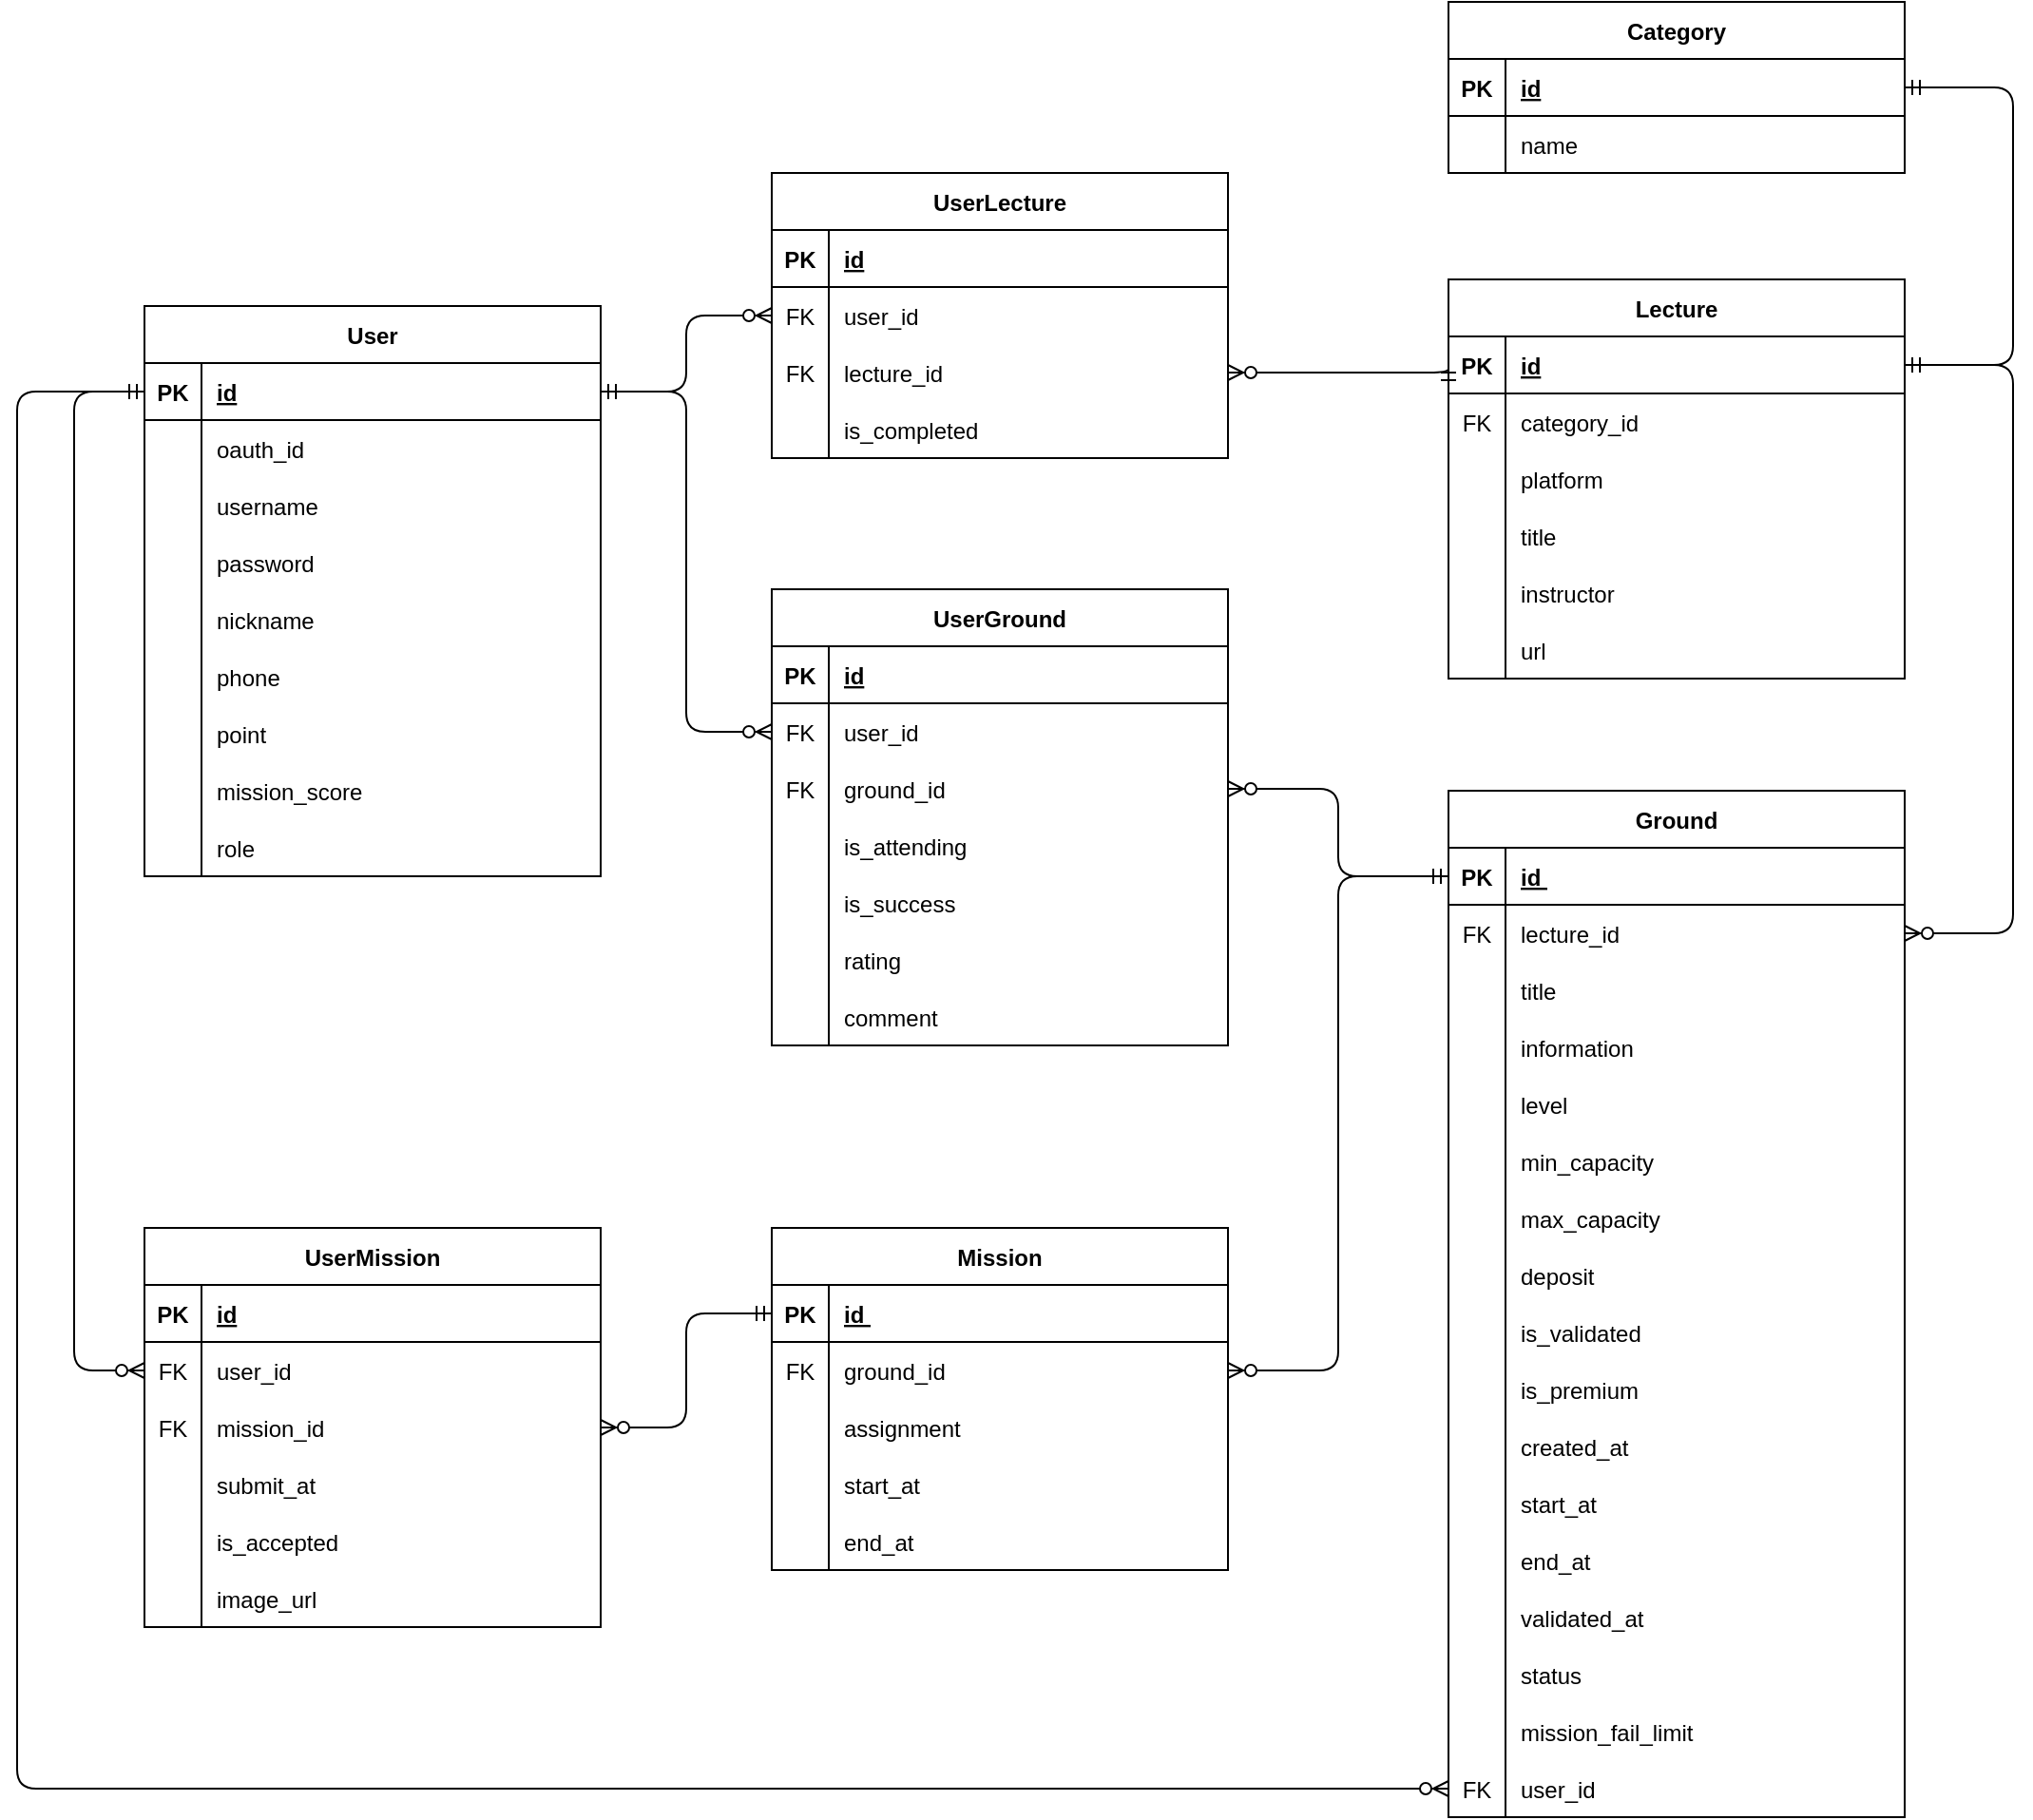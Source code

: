 <mxfile version="20.8.16" type="device"><diagram id="R2lEEEUBdFMjLlhIrx00" name="Page-1"><mxGraphModel dx="1673" dy="1350" grid="1" gridSize="10" guides="1" tooltips="1" connect="1" arrows="1" fold="1" page="1" pageScale="1" pageWidth="850" pageHeight="1100" math="0" shadow="0" extFonts="Permanent Marker^https://fonts.googleapis.com/css?family=Permanent+Marker"><root><mxCell id="0"/><mxCell id="1" parent="0"/><mxCell id="UYAFZodHPUTp-sjiEWiR-1" value="User" style="shape=table;startSize=30;container=1;collapsible=1;childLayout=tableLayout;fixedRows=1;rowLines=0;fontStyle=1;align=center;resizeLast=1;" parent="1" vertex="1"><mxGeometry x="437" y="425" width="240" height="300" as="geometry"><mxRectangle x="437" y="425" width="70" height="30" as="alternateBounds"/></mxGeometry></mxCell><mxCell id="UYAFZodHPUTp-sjiEWiR-2" value="" style="shape=tableRow;horizontal=0;startSize=0;swimlaneHead=0;swimlaneBody=0;fillColor=none;collapsible=0;dropTarget=0;points=[[0,0.5],[1,0.5]];portConstraint=eastwest;top=0;left=0;right=0;bottom=1;" parent="UYAFZodHPUTp-sjiEWiR-1" vertex="1"><mxGeometry y="30" width="240" height="30" as="geometry"/></mxCell><mxCell id="UYAFZodHPUTp-sjiEWiR-3" value="PK" style="shape=partialRectangle;connectable=0;fillColor=none;top=0;left=0;bottom=0;right=0;fontStyle=1;overflow=hidden;" parent="UYAFZodHPUTp-sjiEWiR-2" vertex="1"><mxGeometry width="30" height="30" as="geometry"><mxRectangle width="30" height="30" as="alternateBounds"/></mxGeometry></mxCell><mxCell id="UYAFZodHPUTp-sjiEWiR-4" value="id" style="shape=partialRectangle;connectable=0;fillColor=none;top=0;left=0;bottom=0;right=0;align=left;spacingLeft=6;fontStyle=5;overflow=hidden;" parent="UYAFZodHPUTp-sjiEWiR-2" vertex="1"><mxGeometry x="30" width="210" height="30" as="geometry"><mxRectangle width="210" height="30" as="alternateBounds"/></mxGeometry></mxCell><mxCell id="UYAFZodHPUTp-sjiEWiR-5" value="" style="shape=tableRow;horizontal=0;startSize=0;swimlaneHead=0;swimlaneBody=0;fillColor=none;collapsible=0;dropTarget=0;points=[[0,0.5],[1,0.5]];portConstraint=eastwest;top=0;left=0;right=0;bottom=0;" parent="UYAFZodHPUTp-sjiEWiR-1" vertex="1"><mxGeometry y="60" width="240" height="30" as="geometry"/></mxCell><mxCell id="UYAFZodHPUTp-sjiEWiR-6" value="" style="shape=partialRectangle;connectable=0;fillColor=none;top=0;left=0;bottom=0;right=0;editable=1;overflow=hidden;" parent="UYAFZodHPUTp-sjiEWiR-5" vertex="1"><mxGeometry width="30" height="30" as="geometry"><mxRectangle width="30" height="30" as="alternateBounds"/></mxGeometry></mxCell><mxCell id="UYAFZodHPUTp-sjiEWiR-7" value="oauth_id" style="shape=partialRectangle;connectable=0;fillColor=none;top=0;left=0;bottom=0;right=0;align=left;spacingLeft=6;overflow=hidden;" parent="UYAFZodHPUTp-sjiEWiR-5" vertex="1"><mxGeometry x="30" width="210" height="30" as="geometry"><mxRectangle width="210" height="30" as="alternateBounds"/></mxGeometry></mxCell><mxCell id="8sCTQDMmKCZzVLXC0KFZ-231" value="" style="shape=tableRow;horizontal=0;startSize=0;swimlaneHead=0;swimlaneBody=0;fillColor=none;collapsible=0;dropTarget=0;points=[[0,0.5],[1,0.5]];portConstraint=eastwest;top=0;left=0;right=0;bottom=0;" parent="UYAFZodHPUTp-sjiEWiR-1" vertex="1"><mxGeometry y="90" width="240" height="30" as="geometry"/></mxCell><mxCell id="8sCTQDMmKCZzVLXC0KFZ-232" value="" style="shape=partialRectangle;connectable=0;fillColor=none;top=0;left=0;bottom=0;right=0;editable=1;overflow=hidden;" parent="8sCTQDMmKCZzVLXC0KFZ-231" vertex="1"><mxGeometry width="30" height="30" as="geometry"><mxRectangle width="30" height="30" as="alternateBounds"/></mxGeometry></mxCell><mxCell id="8sCTQDMmKCZzVLXC0KFZ-233" value="username " style="shape=partialRectangle;connectable=0;fillColor=none;top=0;left=0;bottom=0;right=0;align=left;spacingLeft=6;overflow=hidden;" parent="8sCTQDMmKCZzVLXC0KFZ-231" vertex="1"><mxGeometry x="30" width="210" height="30" as="geometry"><mxRectangle width="210" height="30" as="alternateBounds"/></mxGeometry></mxCell><mxCell id="UYAFZodHPUTp-sjiEWiR-8" value="" style="shape=tableRow;horizontal=0;startSize=0;swimlaneHead=0;swimlaneBody=0;fillColor=none;collapsible=0;dropTarget=0;points=[[0,0.5],[1,0.5]];portConstraint=eastwest;top=0;left=0;right=0;bottom=0;" parent="UYAFZodHPUTp-sjiEWiR-1" vertex="1"><mxGeometry y="120" width="240" height="30" as="geometry"/></mxCell><mxCell id="UYAFZodHPUTp-sjiEWiR-9" value="" style="shape=partialRectangle;connectable=0;fillColor=none;top=0;left=0;bottom=0;right=0;editable=1;overflow=hidden;" parent="UYAFZodHPUTp-sjiEWiR-8" vertex="1"><mxGeometry width="30" height="30" as="geometry"><mxRectangle width="30" height="30" as="alternateBounds"/></mxGeometry></mxCell><mxCell id="UYAFZodHPUTp-sjiEWiR-10" value="password" style="shape=partialRectangle;connectable=0;fillColor=none;top=0;left=0;bottom=0;right=0;align=left;spacingLeft=6;overflow=hidden;" parent="UYAFZodHPUTp-sjiEWiR-8" vertex="1"><mxGeometry x="30" width="210" height="30" as="geometry"><mxRectangle width="210" height="30" as="alternateBounds"/></mxGeometry></mxCell><mxCell id="8sCTQDMmKCZzVLXC0KFZ-66" value="" style="shape=tableRow;horizontal=0;startSize=0;swimlaneHead=0;swimlaneBody=0;fillColor=none;collapsible=0;dropTarget=0;points=[[0,0.5],[1,0.5]];portConstraint=eastwest;top=0;left=0;right=0;bottom=0;" parent="UYAFZodHPUTp-sjiEWiR-1" vertex="1"><mxGeometry y="150" width="240" height="30" as="geometry"/></mxCell><mxCell id="8sCTQDMmKCZzVLXC0KFZ-67" value="" style="shape=partialRectangle;connectable=0;fillColor=none;top=0;left=0;bottom=0;right=0;editable=1;overflow=hidden;" parent="8sCTQDMmKCZzVLXC0KFZ-66" vertex="1"><mxGeometry width="30" height="30" as="geometry"><mxRectangle width="30" height="30" as="alternateBounds"/></mxGeometry></mxCell><mxCell id="8sCTQDMmKCZzVLXC0KFZ-68" value="nickname" style="shape=partialRectangle;connectable=0;fillColor=none;top=0;left=0;bottom=0;right=0;align=left;spacingLeft=6;overflow=hidden;" parent="8sCTQDMmKCZzVLXC0KFZ-66" vertex="1"><mxGeometry x="30" width="210" height="30" as="geometry"><mxRectangle width="210" height="30" as="alternateBounds"/></mxGeometry></mxCell><mxCell id="8sCTQDMmKCZzVLXC0KFZ-75" value="" style="shape=tableRow;horizontal=0;startSize=0;swimlaneHead=0;swimlaneBody=0;fillColor=none;collapsible=0;dropTarget=0;points=[[0,0.5],[1,0.5]];portConstraint=eastwest;top=0;left=0;right=0;bottom=0;" parent="UYAFZodHPUTp-sjiEWiR-1" vertex="1"><mxGeometry y="180" width="240" height="30" as="geometry"/></mxCell><mxCell id="8sCTQDMmKCZzVLXC0KFZ-76" value="" style="shape=partialRectangle;connectable=0;fillColor=none;top=0;left=0;bottom=0;right=0;editable=1;overflow=hidden;" parent="8sCTQDMmKCZzVLXC0KFZ-75" vertex="1"><mxGeometry width="30" height="30" as="geometry"><mxRectangle width="30" height="30" as="alternateBounds"/></mxGeometry></mxCell><mxCell id="8sCTQDMmKCZzVLXC0KFZ-77" value="phone" style="shape=partialRectangle;connectable=0;fillColor=none;top=0;left=0;bottom=0;right=0;align=left;spacingLeft=6;overflow=hidden;" parent="8sCTQDMmKCZzVLXC0KFZ-75" vertex="1"><mxGeometry x="30" width="210" height="30" as="geometry"><mxRectangle width="210" height="30" as="alternateBounds"/></mxGeometry></mxCell><mxCell id="8sCTQDMmKCZzVLXC0KFZ-69" value="" style="shape=tableRow;horizontal=0;startSize=0;swimlaneHead=0;swimlaneBody=0;fillColor=none;collapsible=0;dropTarget=0;points=[[0,0.5],[1,0.5]];portConstraint=eastwest;top=0;left=0;right=0;bottom=0;" parent="UYAFZodHPUTp-sjiEWiR-1" vertex="1"><mxGeometry y="210" width="240" height="30" as="geometry"/></mxCell><mxCell id="8sCTQDMmKCZzVLXC0KFZ-70" value="" style="shape=partialRectangle;connectable=0;fillColor=none;top=0;left=0;bottom=0;right=0;editable=1;overflow=hidden;" parent="8sCTQDMmKCZzVLXC0KFZ-69" vertex="1"><mxGeometry width="30" height="30" as="geometry"><mxRectangle width="30" height="30" as="alternateBounds"/></mxGeometry></mxCell><mxCell id="8sCTQDMmKCZzVLXC0KFZ-71" value="point" style="shape=partialRectangle;connectable=0;fillColor=none;top=0;left=0;bottom=0;right=0;align=left;spacingLeft=6;overflow=hidden;" parent="8sCTQDMmKCZzVLXC0KFZ-69" vertex="1"><mxGeometry x="30" width="210" height="30" as="geometry"><mxRectangle width="210" height="30" as="alternateBounds"/></mxGeometry></mxCell><mxCell id="8sCTQDMmKCZzVLXC0KFZ-72" value="" style="shape=tableRow;horizontal=0;startSize=0;swimlaneHead=0;swimlaneBody=0;fillColor=none;collapsible=0;dropTarget=0;points=[[0,0.5],[1,0.5]];portConstraint=eastwest;top=0;left=0;right=0;bottom=0;" parent="UYAFZodHPUTp-sjiEWiR-1" vertex="1"><mxGeometry y="240" width="240" height="30" as="geometry"/></mxCell><mxCell id="8sCTQDMmKCZzVLXC0KFZ-73" value="" style="shape=partialRectangle;connectable=0;fillColor=none;top=0;left=0;bottom=0;right=0;editable=1;overflow=hidden;" parent="8sCTQDMmKCZzVLXC0KFZ-72" vertex="1"><mxGeometry width="30" height="30" as="geometry"><mxRectangle width="30" height="30" as="alternateBounds"/></mxGeometry></mxCell><mxCell id="8sCTQDMmKCZzVLXC0KFZ-74" value="mission_score" style="shape=partialRectangle;connectable=0;fillColor=none;top=0;left=0;bottom=0;right=0;align=left;spacingLeft=6;overflow=hidden;" parent="8sCTQDMmKCZzVLXC0KFZ-72" vertex="1"><mxGeometry x="30" width="210" height="30" as="geometry"><mxRectangle width="210" height="30" as="alternateBounds"/></mxGeometry></mxCell><mxCell id="8sCTQDMmKCZzVLXC0KFZ-84" value="" style="shape=tableRow;horizontal=0;startSize=0;swimlaneHead=0;swimlaneBody=0;fillColor=none;collapsible=0;dropTarget=0;points=[[0,0.5],[1,0.5]];portConstraint=eastwest;top=0;left=0;right=0;bottom=0;" parent="UYAFZodHPUTp-sjiEWiR-1" vertex="1"><mxGeometry y="270" width="240" height="30" as="geometry"/></mxCell><mxCell id="8sCTQDMmKCZzVLXC0KFZ-85" value="" style="shape=partialRectangle;connectable=0;fillColor=none;top=0;left=0;bottom=0;right=0;editable=1;overflow=hidden;" parent="8sCTQDMmKCZzVLXC0KFZ-84" vertex="1"><mxGeometry width="30" height="30" as="geometry"><mxRectangle width="30" height="30" as="alternateBounds"/></mxGeometry></mxCell><mxCell id="8sCTQDMmKCZzVLXC0KFZ-86" value="role" style="shape=partialRectangle;connectable=0;fillColor=none;top=0;left=0;bottom=0;right=0;align=left;spacingLeft=6;overflow=hidden;" parent="8sCTQDMmKCZzVLXC0KFZ-84" vertex="1"><mxGeometry x="30" width="210" height="30" as="geometry"><mxRectangle width="210" height="30" as="alternateBounds"/></mxGeometry></mxCell><mxCell id="8sCTQDMmKCZzVLXC0KFZ-1" value="UserGround" style="shape=table;startSize=30;container=1;collapsible=1;childLayout=tableLayout;fixedRows=1;rowLines=0;fontStyle=1;align=center;resizeLast=1;" parent="1" vertex="1"><mxGeometry x="767" y="574" width="240" height="240" as="geometry"/></mxCell><mxCell id="8sCTQDMmKCZzVLXC0KFZ-2" value="" style="shape=tableRow;horizontal=0;startSize=0;swimlaneHead=0;swimlaneBody=0;fillColor=none;collapsible=0;dropTarget=0;points=[[0,0.5],[1,0.5]];portConstraint=eastwest;top=0;left=0;right=0;bottom=1;" parent="8sCTQDMmKCZzVLXC0KFZ-1" vertex="1"><mxGeometry y="30" width="240" height="30" as="geometry"/></mxCell><mxCell id="8sCTQDMmKCZzVLXC0KFZ-3" value="PK" style="shape=partialRectangle;connectable=0;fillColor=none;top=0;left=0;bottom=0;right=0;fontStyle=1;overflow=hidden;" parent="8sCTQDMmKCZzVLXC0KFZ-2" vertex="1"><mxGeometry width="30" height="30" as="geometry"><mxRectangle width="30" height="30" as="alternateBounds"/></mxGeometry></mxCell><mxCell id="8sCTQDMmKCZzVLXC0KFZ-4" value="id" style="shape=partialRectangle;connectable=0;fillColor=none;top=0;left=0;bottom=0;right=0;align=left;spacingLeft=6;fontStyle=5;overflow=hidden;" parent="8sCTQDMmKCZzVLXC0KFZ-2" vertex="1"><mxGeometry x="30" width="210" height="30" as="geometry"><mxRectangle width="210" height="30" as="alternateBounds"/></mxGeometry></mxCell><mxCell id="8sCTQDMmKCZzVLXC0KFZ-5" value="" style="shape=tableRow;horizontal=0;startSize=0;swimlaneHead=0;swimlaneBody=0;fillColor=none;collapsible=0;dropTarget=0;points=[[0,0.5],[1,0.5]];portConstraint=eastwest;top=0;left=0;right=0;bottom=0;rounded=0;" parent="8sCTQDMmKCZzVLXC0KFZ-1" vertex="1"><mxGeometry y="60" width="240" height="30" as="geometry"/></mxCell><mxCell id="8sCTQDMmKCZzVLXC0KFZ-6" value="FK" style="shape=partialRectangle;connectable=0;fillColor=none;top=0;left=0;bottom=0;right=0;editable=1;overflow=hidden;" parent="8sCTQDMmKCZzVLXC0KFZ-5" vertex="1"><mxGeometry width="30" height="30" as="geometry"><mxRectangle width="30" height="30" as="alternateBounds"/></mxGeometry></mxCell><mxCell id="8sCTQDMmKCZzVLXC0KFZ-7" value="user_id" style="shape=partialRectangle;connectable=0;fillColor=none;top=0;left=0;bottom=0;right=0;align=left;spacingLeft=6;overflow=hidden;" parent="8sCTQDMmKCZzVLXC0KFZ-5" vertex="1"><mxGeometry x="30" width="210" height="30" as="geometry"><mxRectangle width="210" height="30" as="alternateBounds"/></mxGeometry></mxCell><mxCell id="8sCTQDMmKCZzVLXC0KFZ-8" value="" style="shape=tableRow;horizontal=0;startSize=0;swimlaneHead=0;swimlaneBody=0;fillColor=none;collapsible=0;dropTarget=0;points=[[0,0.5],[1,0.5]];portConstraint=eastwest;top=0;left=0;right=0;bottom=0;strokeWidth=1;rounded=0;" parent="8sCTQDMmKCZzVLXC0KFZ-1" vertex="1"><mxGeometry y="90" width="240" height="30" as="geometry"/></mxCell><mxCell id="8sCTQDMmKCZzVLXC0KFZ-9" value="FK" style="shape=partialRectangle;connectable=0;fillColor=none;top=0;left=0;bottom=0;right=0;editable=1;overflow=hidden;" parent="8sCTQDMmKCZzVLXC0KFZ-8" vertex="1"><mxGeometry width="30" height="30" as="geometry"><mxRectangle width="30" height="30" as="alternateBounds"/></mxGeometry></mxCell><mxCell id="8sCTQDMmKCZzVLXC0KFZ-10" value="ground_id" style="shape=partialRectangle;connectable=0;fillColor=none;top=0;left=0;bottom=0;right=0;align=left;spacingLeft=6;overflow=hidden;" parent="8sCTQDMmKCZzVLXC0KFZ-8" vertex="1"><mxGeometry x="30" width="210" height="30" as="geometry"><mxRectangle width="210" height="30" as="alternateBounds"/></mxGeometry></mxCell><mxCell id="JKWOW8U6u9KzdbsujzdO-1" value="" style="shape=tableRow;horizontal=0;startSize=0;swimlaneHead=0;swimlaneBody=0;fillColor=none;collapsible=0;dropTarget=0;points=[[0,0.5],[1,0.5]];portConstraint=eastwest;top=0;left=0;right=0;bottom=0;strokeWidth=1;rounded=0;" parent="8sCTQDMmKCZzVLXC0KFZ-1" vertex="1"><mxGeometry y="120" width="240" height="30" as="geometry"/></mxCell><mxCell id="JKWOW8U6u9KzdbsujzdO-2" value="" style="shape=partialRectangle;connectable=0;fillColor=none;top=0;left=0;bottom=0;right=0;editable=1;overflow=hidden;" parent="JKWOW8U6u9KzdbsujzdO-1" vertex="1"><mxGeometry width="30" height="30" as="geometry"><mxRectangle width="30" height="30" as="alternateBounds"/></mxGeometry></mxCell><mxCell id="JKWOW8U6u9KzdbsujzdO-3" value="is_attending" style="shape=partialRectangle;connectable=0;fillColor=none;top=0;left=0;bottom=0;right=0;align=left;spacingLeft=6;overflow=hidden;" parent="JKWOW8U6u9KzdbsujzdO-1" vertex="1"><mxGeometry x="30" width="210" height="30" as="geometry"><mxRectangle width="210" height="30" as="alternateBounds"/></mxGeometry></mxCell><mxCell id="8sCTQDMmKCZzVLXC0KFZ-11" value="" style="shape=tableRow;horizontal=0;startSize=0;swimlaneHead=0;swimlaneBody=0;fillColor=none;collapsible=0;dropTarget=0;points=[[0,0.5],[1,0.5]];portConstraint=eastwest;top=0;left=0;right=0;bottom=0;" parent="8sCTQDMmKCZzVLXC0KFZ-1" vertex="1"><mxGeometry y="150" width="240" height="30" as="geometry"/></mxCell><mxCell id="8sCTQDMmKCZzVLXC0KFZ-12" value="" style="shape=partialRectangle;connectable=0;fillColor=none;top=0;left=0;bottom=0;right=0;editable=1;overflow=hidden;" parent="8sCTQDMmKCZzVLXC0KFZ-11" vertex="1"><mxGeometry width="30" height="30" as="geometry"><mxRectangle width="30" height="30" as="alternateBounds"/></mxGeometry></mxCell><mxCell id="8sCTQDMmKCZzVLXC0KFZ-13" value="is_success" style="shape=partialRectangle;connectable=0;fillColor=none;top=0;left=0;bottom=0;right=0;align=left;spacingLeft=6;overflow=hidden;" parent="8sCTQDMmKCZzVLXC0KFZ-11" vertex="1"><mxGeometry x="30" width="210" height="30" as="geometry"><mxRectangle width="210" height="30" as="alternateBounds"/></mxGeometry></mxCell><mxCell id="8sCTQDMmKCZzVLXC0KFZ-184" value="" style="shape=tableRow;horizontal=0;startSize=0;swimlaneHead=0;swimlaneBody=0;fillColor=none;collapsible=0;dropTarget=0;points=[[0,0.5],[1,0.5]];portConstraint=eastwest;top=0;left=0;right=0;bottom=0;" parent="8sCTQDMmKCZzVLXC0KFZ-1" vertex="1"><mxGeometry y="180" width="240" height="30" as="geometry"/></mxCell><mxCell id="8sCTQDMmKCZzVLXC0KFZ-185" value="" style="shape=partialRectangle;connectable=0;fillColor=none;top=0;left=0;bottom=0;right=0;editable=1;overflow=hidden;" parent="8sCTQDMmKCZzVLXC0KFZ-184" vertex="1"><mxGeometry width="30" height="30" as="geometry"><mxRectangle width="30" height="30" as="alternateBounds"/></mxGeometry></mxCell><mxCell id="8sCTQDMmKCZzVLXC0KFZ-186" value="rating" style="shape=partialRectangle;connectable=0;fillColor=none;top=0;left=0;bottom=0;right=0;align=left;spacingLeft=6;overflow=hidden;" parent="8sCTQDMmKCZzVLXC0KFZ-184" vertex="1"><mxGeometry x="30" width="210" height="30" as="geometry"><mxRectangle width="210" height="30" as="alternateBounds"/></mxGeometry></mxCell><mxCell id="8sCTQDMmKCZzVLXC0KFZ-187" value="" style="shape=tableRow;horizontal=0;startSize=0;swimlaneHead=0;swimlaneBody=0;fillColor=none;collapsible=0;dropTarget=0;points=[[0,0.5],[1,0.5]];portConstraint=eastwest;top=0;left=0;right=0;bottom=0;" parent="8sCTQDMmKCZzVLXC0KFZ-1" vertex="1"><mxGeometry y="210" width="240" height="30" as="geometry"/></mxCell><mxCell id="8sCTQDMmKCZzVLXC0KFZ-188" value="" style="shape=partialRectangle;connectable=0;fillColor=none;top=0;left=0;bottom=0;right=0;editable=1;overflow=hidden;" parent="8sCTQDMmKCZzVLXC0KFZ-187" vertex="1"><mxGeometry width="30" height="30" as="geometry"><mxRectangle width="30" height="30" as="alternateBounds"/></mxGeometry></mxCell><mxCell id="8sCTQDMmKCZzVLXC0KFZ-189" value="comment" style="shape=partialRectangle;connectable=0;fillColor=none;top=0;left=0;bottom=0;right=0;align=left;spacingLeft=6;overflow=hidden;" parent="8sCTQDMmKCZzVLXC0KFZ-187" vertex="1"><mxGeometry x="30" width="210" height="30" as="geometry"><mxRectangle width="210" height="30" as="alternateBounds"/></mxGeometry></mxCell><mxCell id="8sCTQDMmKCZzVLXC0KFZ-14" value="Mission" style="shape=table;startSize=30;container=1;collapsible=1;childLayout=tableLayout;fixedRows=1;rowLines=0;fontStyle=1;align=center;resizeLast=1;" parent="1" vertex="1"><mxGeometry x="767" y="910" width="240" height="180" as="geometry"/></mxCell><mxCell id="8sCTQDMmKCZzVLXC0KFZ-15" value="" style="shape=tableRow;horizontal=0;startSize=0;swimlaneHead=0;swimlaneBody=0;fillColor=none;collapsible=0;dropTarget=0;points=[[0,0.5],[1,0.5]];portConstraint=eastwest;top=0;left=0;right=0;bottom=1;" parent="8sCTQDMmKCZzVLXC0KFZ-14" vertex="1"><mxGeometry y="30" width="240" height="30" as="geometry"/></mxCell><mxCell id="8sCTQDMmKCZzVLXC0KFZ-16" value="PK" style="shape=partialRectangle;connectable=0;fillColor=none;top=0;left=0;bottom=0;right=0;fontStyle=1;overflow=hidden;" parent="8sCTQDMmKCZzVLXC0KFZ-15" vertex="1"><mxGeometry width="30" height="30" as="geometry"><mxRectangle width="30" height="30" as="alternateBounds"/></mxGeometry></mxCell><mxCell id="8sCTQDMmKCZzVLXC0KFZ-17" value="id " style="shape=partialRectangle;connectable=0;fillColor=none;top=0;left=0;bottom=0;right=0;align=left;spacingLeft=6;fontStyle=5;overflow=hidden;" parent="8sCTQDMmKCZzVLXC0KFZ-15" vertex="1"><mxGeometry x="30" width="210" height="30" as="geometry"><mxRectangle width="210" height="30" as="alternateBounds"/></mxGeometry></mxCell><mxCell id="8sCTQDMmKCZzVLXC0KFZ-18" value="" style="shape=tableRow;horizontal=0;startSize=0;swimlaneHead=0;swimlaneBody=0;fillColor=none;collapsible=0;dropTarget=0;points=[[0,0.5],[1,0.5]];portConstraint=eastwest;top=0;left=0;right=0;bottom=0;" parent="8sCTQDMmKCZzVLXC0KFZ-14" vertex="1"><mxGeometry y="60" width="240" height="30" as="geometry"/></mxCell><mxCell id="8sCTQDMmKCZzVLXC0KFZ-19" value="FK" style="shape=partialRectangle;connectable=0;fillColor=none;top=0;left=0;bottom=0;right=0;editable=1;overflow=hidden;" parent="8sCTQDMmKCZzVLXC0KFZ-18" vertex="1"><mxGeometry width="30" height="30" as="geometry"><mxRectangle width="30" height="30" as="alternateBounds"/></mxGeometry></mxCell><mxCell id="8sCTQDMmKCZzVLXC0KFZ-20" value="ground_id" style="shape=partialRectangle;connectable=0;fillColor=none;top=0;left=0;bottom=0;right=0;align=left;spacingLeft=6;overflow=hidden;" parent="8sCTQDMmKCZzVLXC0KFZ-18" vertex="1"><mxGeometry x="30" width="210" height="30" as="geometry"><mxRectangle width="210" height="30" as="alternateBounds"/></mxGeometry></mxCell><mxCell id="8sCTQDMmKCZzVLXC0KFZ-21" value="" style="shape=tableRow;horizontal=0;startSize=0;swimlaneHead=0;swimlaneBody=0;fillColor=none;collapsible=0;dropTarget=0;points=[[0,0.5],[1,0.5]];portConstraint=eastwest;top=0;left=0;right=0;bottom=0;" parent="8sCTQDMmKCZzVLXC0KFZ-14" vertex="1"><mxGeometry y="90" width="240" height="30" as="geometry"/></mxCell><mxCell id="8sCTQDMmKCZzVLXC0KFZ-22" value="" style="shape=partialRectangle;connectable=0;fillColor=none;top=0;left=0;bottom=0;right=0;editable=1;overflow=hidden;" parent="8sCTQDMmKCZzVLXC0KFZ-21" vertex="1"><mxGeometry width="30" height="30" as="geometry"><mxRectangle width="30" height="30" as="alternateBounds"/></mxGeometry></mxCell><mxCell id="8sCTQDMmKCZzVLXC0KFZ-23" value="assignment" style="shape=partialRectangle;connectable=0;fillColor=none;top=0;left=0;bottom=0;right=0;align=left;spacingLeft=6;overflow=hidden;" parent="8sCTQDMmKCZzVLXC0KFZ-21" vertex="1"><mxGeometry x="30" width="210" height="30" as="geometry"><mxRectangle width="210" height="30" as="alternateBounds"/></mxGeometry></mxCell><mxCell id="8sCTQDMmKCZzVLXC0KFZ-24" value="" style="shape=tableRow;horizontal=0;startSize=0;swimlaneHead=0;swimlaneBody=0;fillColor=none;collapsible=0;dropTarget=0;points=[[0,0.5],[1,0.5]];portConstraint=eastwest;top=0;left=0;right=0;bottom=0;" parent="8sCTQDMmKCZzVLXC0KFZ-14" vertex="1"><mxGeometry y="120" width="240" height="30" as="geometry"/></mxCell><mxCell id="8sCTQDMmKCZzVLXC0KFZ-25" value="" style="shape=partialRectangle;connectable=0;fillColor=none;top=0;left=0;bottom=0;right=0;editable=1;overflow=hidden;" parent="8sCTQDMmKCZzVLXC0KFZ-24" vertex="1"><mxGeometry width="30" height="30" as="geometry"><mxRectangle width="30" height="30" as="alternateBounds"/></mxGeometry></mxCell><mxCell id="8sCTQDMmKCZzVLXC0KFZ-26" value="start_at" style="shape=partialRectangle;connectable=0;fillColor=none;top=0;left=0;bottom=0;right=0;align=left;spacingLeft=6;overflow=hidden;" parent="8sCTQDMmKCZzVLXC0KFZ-24" vertex="1"><mxGeometry x="30" width="210" height="30" as="geometry"><mxRectangle width="210" height="30" as="alternateBounds"/></mxGeometry></mxCell><mxCell id="8sCTQDMmKCZzVLXC0KFZ-124" value="" style="shape=tableRow;horizontal=0;startSize=0;swimlaneHead=0;swimlaneBody=0;fillColor=none;collapsible=0;dropTarget=0;points=[[0,0.5],[1,0.5]];portConstraint=eastwest;top=0;left=0;right=0;bottom=0;" parent="8sCTQDMmKCZzVLXC0KFZ-14" vertex="1"><mxGeometry y="150" width="240" height="30" as="geometry"/></mxCell><mxCell id="8sCTQDMmKCZzVLXC0KFZ-125" value="" style="shape=partialRectangle;connectable=0;fillColor=none;top=0;left=0;bottom=0;right=0;editable=1;overflow=hidden;" parent="8sCTQDMmKCZzVLXC0KFZ-124" vertex="1"><mxGeometry width="30" height="30" as="geometry"><mxRectangle width="30" height="30" as="alternateBounds"/></mxGeometry></mxCell><mxCell id="8sCTQDMmKCZzVLXC0KFZ-126" value="end_at" style="shape=partialRectangle;connectable=0;fillColor=none;top=0;left=0;bottom=0;right=0;align=left;spacingLeft=6;overflow=hidden;" parent="8sCTQDMmKCZzVLXC0KFZ-124" vertex="1"><mxGeometry x="30" width="210" height="30" as="geometry"><mxRectangle width="210" height="30" as="alternateBounds"/></mxGeometry></mxCell><mxCell id="8sCTQDMmKCZzVLXC0KFZ-27" value="Ground" style="shape=table;startSize=30;container=1;collapsible=1;childLayout=tableLayout;fixedRows=1;rowLines=0;fontStyle=1;align=center;resizeLast=1;" parent="1" vertex="1"><mxGeometry x="1123" y="680" width="240" height="540" as="geometry"/></mxCell><mxCell id="8sCTQDMmKCZzVLXC0KFZ-28" value="" style="shape=tableRow;horizontal=0;startSize=0;swimlaneHead=0;swimlaneBody=0;fillColor=none;collapsible=0;dropTarget=0;points=[[0,0.5],[1,0.5]];portConstraint=eastwest;top=0;left=0;right=0;bottom=1;" parent="8sCTQDMmKCZzVLXC0KFZ-27" vertex="1"><mxGeometry y="30" width="240" height="30" as="geometry"/></mxCell><mxCell id="8sCTQDMmKCZzVLXC0KFZ-29" value="PK" style="shape=partialRectangle;connectable=0;fillColor=none;top=0;left=0;bottom=0;right=0;fontStyle=1;overflow=hidden;" parent="8sCTQDMmKCZzVLXC0KFZ-28" vertex="1"><mxGeometry width="30" height="30" as="geometry"><mxRectangle width="30" height="30" as="alternateBounds"/></mxGeometry></mxCell><mxCell id="8sCTQDMmKCZzVLXC0KFZ-30" value="id " style="shape=partialRectangle;connectable=0;fillColor=none;top=0;left=0;bottom=0;right=0;align=left;spacingLeft=6;fontStyle=5;overflow=hidden;" parent="8sCTQDMmKCZzVLXC0KFZ-28" vertex="1"><mxGeometry x="30" width="210" height="30" as="geometry"><mxRectangle width="210" height="30" as="alternateBounds"/></mxGeometry></mxCell><mxCell id="8sCTQDMmKCZzVLXC0KFZ-31" value="" style="shape=tableRow;horizontal=0;startSize=0;swimlaneHead=0;swimlaneBody=0;fillColor=none;collapsible=0;dropTarget=0;points=[[0,0.5],[1,0.5]];portConstraint=eastwest;top=0;left=0;right=0;bottom=0;" parent="8sCTQDMmKCZzVLXC0KFZ-27" vertex="1"><mxGeometry y="60" width="240" height="30" as="geometry"/></mxCell><mxCell id="8sCTQDMmKCZzVLXC0KFZ-32" value="FK" style="shape=partialRectangle;connectable=0;fillColor=none;top=0;left=0;bottom=0;right=0;editable=1;overflow=hidden;" parent="8sCTQDMmKCZzVLXC0KFZ-31" vertex="1"><mxGeometry width="30" height="30" as="geometry"><mxRectangle width="30" height="30" as="alternateBounds"/></mxGeometry></mxCell><mxCell id="8sCTQDMmKCZzVLXC0KFZ-33" value="lecture_id" style="shape=partialRectangle;connectable=0;fillColor=none;top=0;left=0;bottom=0;right=0;align=left;spacingLeft=6;overflow=hidden;" parent="8sCTQDMmKCZzVLXC0KFZ-31" vertex="1"><mxGeometry x="30" width="210" height="30" as="geometry"><mxRectangle width="210" height="30" as="alternateBounds"/></mxGeometry></mxCell><mxCell id="8sCTQDMmKCZzVLXC0KFZ-34" value="" style="shape=tableRow;horizontal=0;startSize=0;swimlaneHead=0;swimlaneBody=0;fillColor=none;collapsible=0;dropTarget=0;points=[[0,0.5],[1,0.5]];portConstraint=eastwest;top=0;left=0;right=0;bottom=0;" parent="8sCTQDMmKCZzVLXC0KFZ-27" vertex="1"><mxGeometry y="90" width="240" height="30" as="geometry"/></mxCell><mxCell id="8sCTQDMmKCZzVLXC0KFZ-35" value="" style="shape=partialRectangle;connectable=0;fillColor=none;top=0;left=0;bottom=0;right=0;editable=1;overflow=hidden;" parent="8sCTQDMmKCZzVLXC0KFZ-34" vertex="1"><mxGeometry width="30" height="30" as="geometry"><mxRectangle width="30" height="30" as="alternateBounds"/></mxGeometry></mxCell><mxCell id="8sCTQDMmKCZzVLXC0KFZ-36" value="title" style="shape=partialRectangle;connectable=0;fillColor=none;top=0;left=0;bottom=0;right=0;align=left;spacingLeft=6;overflow=hidden;" parent="8sCTQDMmKCZzVLXC0KFZ-34" vertex="1"><mxGeometry x="30" width="210" height="30" as="geometry"><mxRectangle width="210" height="30" as="alternateBounds"/></mxGeometry></mxCell><mxCell id="8sCTQDMmKCZzVLXC0KFZ-37" value="" style="shape=tableRow;horizontal=0;startSize=0;swimlaneHead=0;swimlaneBody=0;fillColor=none;collapsible=0;dropTarget=0;points=[[0,0.5],[1,0.5]];portConstraint=eastwest;top=0;left=0;right=0;bottom=0;" parent="8sCTQDMmKCZzVLXC0KFZ-27" vertex="1"><mxGeometry y="120" width="240" height="30" as="geometry"/></mxCell><mxCell id="8sCTQDMmKCZzVLXC0KFZ-38" value="" style="shape=partialRectangle;connectable=0;fillColor=none;top=0;left=0;bottom=0;right=0;editable=1;overflow=hidden;" parent="8sCTQDMmKCZzVLXC0KFZ-37" vertex="1"><mxGeometry width="30" height="30" as="geometry"><mxRectangle width="30" height="30" as="alternateBounds"/></mxGeometry></mxCell><mxCell id="8sCTQDMmKCZzVLXC0KFZ-39" value="information" style="shape=partialRectangle;connectable=0;fillColor=none;top=0;left=0;bottom=0;right=0;align=left;spacingLeft=6;overflow=hidden;" parent="8sCTQDMmKCZzVLXC0KFZ-37" vertex="1"><mxGeometry x="30" width="210" height="30" as="geometry"><mxRectangle width="210" height="30" as="alternateBounds"/></mxGeometry></mxCell><mxCell id="8sCTQDMmKCZzVLXC0KFZ-87" value="" style="shape=tableRow;horizontal=0;startSize=0;swimlaneHead=0;swimlaneBody=0;fillColor=none;collapsible=0;dropTarget=0;points=[[0,0.5],[1,0.5]];portConstraint=eastwest;top=0;left=0;right=0;bottom=0;" parent="8sCTQDMmKCZzVLXC0KFZ-27" vertex="1"><mxGeometry y="150" width="240" height="30" as="geometry"/></mxCell><mxCell id="8sCTQDMmKCZzVLXC0KFZ-88" value="" style="shape=partialRectangle;connectable=0;fillColor=none;top=0;left=0;bottom=0;right=0;editable=1;overflow=hidden;" parent="8sCTQDMmKCZzVLXC0KFZ-87" vertex="1"><mxGeometry width="30" height="30" as="geometry"><mxRectangle width="30" height="30" as="alternateBounds"/></mxGeometry></mxCell><mxCell id="8sCTQDMmKCZzVLXC0KFZ-89" value="level" style="shape=partialRectangle;connectable=0;fillColor=none;top=0;left=0;bottom=0;right=0;align=left;spacingLeft=6;overflow=hidden;" parent="8sCTQDMmKCZzVLXC0KFZ-87" vertex="1"><mxGeometry x="30" width="210" height="30" as="geometry"><mxRectangle width="210" height="30" as="alternateBounds"/></mxGeometry></mxCell><mxCell id="bX0sTGkBkKpZQU2YdffZ-7" value="" style="shape=tableRow;horizontal=0;startSize=0;swimlaneHead=0;swimlaneBody=0;fillColor=none;collapsible=0;dropTarget=0;points=[[0,0.5],[1,0.5]];portConstraint=eastwest;top=0;left=0;right=0;bottom=0;" parent="8sCTQDMmKCZzVLXC0KFZ-27" vertex="1"><mxGeometry y="180" width="240" height="30" as="geometry"/></mxCell><mxCell id="bX0sTGkBkKpZQU2YdffZ-8" value="" style="shape=partialRectangle;connectable=0;fillColor=none;top=0;left=0;bottom=0;right=0;editable=1;overflow=hidden;" parent="bX0sTGkBkKpZQU2YdffZ-7" vertex="1"><mxGeometry width="30" height="30" as="geometry"><mxRectangle width="30" height="30" as="alternateBounds"/></mxGeometry></mxCell><mxCell id="bX0sTGkBkKpZQU2YdffZ-9" value="min_capacity" style="shape=partialRectangle;connectable=0;fillColor=none;top=0;left=0;bottom=0;right=0;align=left;spacingLeft=6;overflow=hidden;" parent="bX0sTGkBkKpZQU2YdffZ-7" vertex="1"><mxGeometry x="30" width="210" height="30" as="geometry"><mxRectangle width="210" height="30" as="alternateBounds"/></mxGeometry></mxCell><mxCell id="8sCTQDMmKCZzVLXC0KFZ-90" value="" style="shape=tableRow;horizontal=0;startSize=0;swimlaneHead=0;swimlaneBody=0;fillColor=none;collapsible=0;dropTarget=0;points=[[0,0.5],[1,0.5]];portConstraint=eastwest;top=0;left=0;right=0;bottom=0;" parent="8sCTQDMmKCZzVLXC0KFZ-27" vertex="1"><mxGeometry y="210" width="240" height="30" as="geometry"/></mxCell><mxCell id="8sCTQDMmKCZzVLXC0KFZ-91" value="" style="shape=partialRectangle;connectable=0;fillColor=none;top=0;left=0;bottom=0;right=0;editable=1;overflow=hidden;" parent="8sCTQDMmKCZzVLXC0KFZ-90" vertex="1"><mxGeometry width="30" height="30" as="geometry"><mxRectangle width="30" height="30" as="alternateBounds"/></mxGeometry></mxCell><mxCell id="8sCTQDMmKCZzVLXC0KFZ-92" value="max_capacity" style="shape=partialRectangle;connectable=0;fillColor=none;top=0;left=0;bottom=0;right=0;align=left;spacingLeft=6;overflow=hidden;" parent="8sCTQDMmKCZzVLXC0KFZ-90" vertex="1"><mxGeometry x="30" width="210" height="30" as="geometry"><mxRectangle width="210" height="30" as="alternateBounds"/></mxGeometry></mxCell><mxCell id="8sCTQDMmKCZzVLXC0KFZ-112" value="" style="shape=tableRow;horizontal=0;startSize=0;swimlaneHead=0;swimlaneBody=0;fillColor=none;collapsible=0;dropTarget=0;points=[[0,0.5],[1,0.5]];portConstraint=eastwest;top=0;left=0;right=0;bottom=0;" parent="8sCTQDMmKCZzVLXC0KFZ-27" vertex="1"><mxGeometry y="240" width="240" height="30" as="geometry"/></mxCell><mxCell id="8sCTQDMmKCZzVLXC0KFZ-113" value="" style="shape=partialRectangle;connectable=0;fillColor=none;top=0;left=0;bottom=0;right=0;editable=1;overflow=hidden;" parent="8sCTQDMmKCZzVLXC0KFZ-112" vertex="1"><mxGeometry width="30" height="30" as="geometry"><mxRectangle width="30" height="30" as="alternateBounds"/></mxGeometry></mxCell><mxCell id="8sCTQDMmKCZzVLXC0KFZ-114" value="deposit" style="shape=partialRectangle;connectable=0;fillColor=none;top=0;left=0;bottom=0;right=0;align=left;spacingLeft=6;overflow=hidden;" parent="8sCTQDMmKCZzVLXC0KFZ-112" vertex="1"><mxGeometry x="30" width="210" height="30" as="geometry"><mxRectangle width="210" height="30" as="alternateBounds"/></mxGeometry></mxCell><mxCell id="8sCTQDMmKCZzVLXC0KFZ-93" value="" style="shape=tableRow;horizontal=0;startSize=0;swimlaneHead=0;swimlaneBody=0;fillColor=none;collapsible=0;dropTarget=0;points=[[0,0.5],[1,0.5]];portConstraint=eastwest;top=0;left=0;right=0;bottom=0;" parent="8sCTQDMmKCZzVLXC0KFZ-27" vertex="1"><mxGeometry y="270" width="240" height="30" as="geometry"/></mxCell><mxCell id="8sCTQDMmKCZzVLXC0KFZ-94" value="" style="shape=partialRectangle;connectable=0;fillColor=none;top=0;left=0;bottom=0;right=0;editable=1;overflow=hidden;" parent="8sCTQDMmKCZzVLXC0KFZ-93" vertex="1"><mxGeometry width="30" height="30" as="geometry"><mxRectangle width="30" height="30" as="alternateBounds"/></mxGeometry></mxCell><mxCell id="8sCTQDMmKCZzVLXC0KFZ-95" value="is_validated" style="shape=partialRectangle;connectable=0;fillColor=none;top=0;left=0;bottom=0;right=0;align=left;spacingLeft=6;overflow=hidden;" parent="8sCTQDMmKCZzVLXC0KFZ-93" vertex="1"><mxGeometry x="30" width="210" height="30" as="geometry"><mxRectangle width="210" height="30" as="alternateBounds"/></mxGeometry></mxCell><mxCell id="8sCTQDMmKCZzVLXC0KFZ-96" value="" style="shape=tableRow;horizontal=0;startSize=0;swimlaneHead=0;swimlaneBody=0;fillColor=none;collapsible=0;dropTarget=0;points=[[0,0.5],[1,0.5]];portConstraint=eastwest;top=0;left=0;right=0;bottom=0;" parent="8sCTQDMmKCZzVLXC0KFZ-27" vertex="1"><mxGeometry y="300" width="240" height="30" as="geometry"/></mxCell><mxCell id="8sCTQDMmKCZzVLXC0KFZ-97" value="" style="shape=partialRectangle;connectable=0;fillColor=none;top=0;left=0;bottom=0;right=0;editable=1;overflow=hidden;" parent="8sCTQDMmKCZzVLXC0KFZ-96" vertex="1"><mxGeometry width="30" height="30" as="geometry"><mxRectangle width="30" height="30" as="alternateBounds"/></mxGeometry></mxCell><mxCell id="8sCTQDMmKCZzVLXC0KFZ-98" value="is_premium" style="shape=partialRectangle;connectable=0;fillColor=none;top=0;left=0;bottom=0;right=0;align=left;spacingLeft=6;overflow=hidden;" parent="8sCTQDMmKCZzVLXC0KFZ-96" vertex="1"><mxGeometry x="30" width="210" height="30" as="geometry"><mxRectangle width="210" height="30" as="alternateBounds"/></mxGeometry></mxCell><mxCell id="8sCTQDMmKCZzVLXC0KFZ-102" value="" style="shape=tableRow;horizontal=0;startSize=0;swimlaneHead=0;swimlaneBody=0;fillColor=none;collapsible=0;dropTarget=0;points=[[0,0.5],[1,0.5]];portConstraint=eastwest;top=0;left=0;right=0;bottom=0;" parent="8sCTQDMmKCZzVLXC0KFZ-27" vertex="1"><mxGeometry y="330" width="240" height="30" as="geometry"/></mxCell><mxCell id="8sCTQDMmKCZzVLXC0KFZ-103" value="" style="shape=partialRectangle;connectable=0;fillColor=none;top=0;left=0;bottom=0;right=0;editable=1;overflow=hidden;" parent="8sCTQDMmKCZzVLXC0KFZ-102" vertex="1"><mxGeometry width="30" height="30" as="geometry"><mxRectangle width="30" height="30" as="alternateBounds"/></mxGeometry></mxCell><mxCell id="8sCTQDMmKCZzVLXC0KFZ-104" value="created_at" style="shape=partialRectangle;connectable=0;fillColor=none;top=0;left=0;bottom=0;right=0;align=left;spacingLeft=6;overflow=hidden;" parent="8sCTQDMmKCZzVLXC0KFZ-102" vertex="1"><mxGeometry x="30" width="210" height="30" as="geometry"><mxRectangle width="210" height="30" as="alternateBounds"/></mxGeometry></mxCell><mxCell id="8sCTQDMmKCZzVLXC0KFZ-115" value="" style="shape=tableRow;horizontal=0;startSize=0;swimlaneHead=0;swimlaneBody=0;fillColor=none;collapsible=0;dropTarget=0;points=[[0,0.5],[1,0.5]];portConstraint=eastwest;top=0;left=0;right=0;bottom=0;" parent="8sCTQDMmKCZzVLXC0KFZ-27" vertex="1"><mxGeometry y="360" width="240" height="30" as="geometry"/></mxCell><mxCell id="8sCTQDMmKCZzVLXC0KFZ-116" value="" style="shape=partialRectangle;connectable=0;fillColor=none;top=0;left=0;bottom=0;right=0;editable=1;overflow=hidden;" parent="8sCTQDMmKCZzVLXC0KFZ-115" vertex="1"><mxGeometry width="30" height="30" as="geometry"><mxRectangle width="30" height="30" as="alternateBounds"/></mxGeometry></mxCell><mxCell id="8sCTQDMmKCZzVLXC0KFZ-117" value="start_at" style="shape=partialRectangle;connectable=0;fillColor=none;top=0;left=0;bottom=0;right=0;align=left;spacingLeft=6;overflow=hidden;" parent="8sCTQDMmKCZzVLXC0KFZ-115" vertex="1"><mxGeometry x="30" width="210" height="30" as="geometry"><mxRectangle width="210" height="30" as="alternateBounds"/></mxGeometry></mxCell><mxCell id="8sCTQDMmKCZzVLXC0KFZ-108" value="" style="shape=tableRow;horizontal=0;startSize=0;swimlaneHead=0;swimlaneBody=0;fillColor=none;collapsible=0;dropTarget=0;points=[[0,0.5],[1,0.5]];portConstraint=eastwest;top=0;left=0;right=0;bottom=0;" parent="8sCTQDMmKCZzVLXC0KFZ-27" vertex="1"><mxGeometry y="390" width="240" height="30" as="geometry"/></mxCell><mxCell id="8sCTQDMmKCZzVLXC0KFZ-109" value="" style="shape=partialRectangle;connectable=0;fillColor=none;top=0;left=0;bottom=0;right=0;editable=1;overflow=hidden;" parent="8sCTQDMmKCZzVLXC0KFZ-108" vertex="1"><mxGeometry width="30" height="30" as="geometry"><mxRectangle width="30" height="30" as="alternateBounds"/></mxGeometry></mxCell><mxCell id="8sCTQDMmKCZzVLXC0KFZ-110" value="end_at" style="shape=partialRectangle;connectable=0;fillColor=none;top=0;left=0;bottom=0;right=0;align=left;spacingLeft=6;overflow=hidden;" parent="8sCTQDMmKCZzVLXC0KFZ-108" vertex="1"><mxGeometry x="30" width="210" height="30" as="geometry"><mxRectangle width="210" height="30" as="alternateBounds"/></mxGeometry></mxCell><mxCell id="8sCTQDMmKCZzVLXC0KFZ-105" value="" style="shape=tableRow;horizontal=0;startSize=0;swimlaneHead=0;swimlaneBody=0;fillColor=none;collapsible=0;dropTarget=0;points=[[0,0.5],[1,0.5]];portConstraint=eastwest;top=0;left=0;right=0;bottom=0;" parent="8sCTQDMmKCZzVLXC0KFZ-27" vertex="1"><mxGeometry y="420" width="240" height="30" as="geometry"/></mxCell><mxCell id="8sCTQDMmKCZzVLXC0KFZ-106" value="" style="shape=partialRectangle;connectable=0;fillColor=none;top=0;left=0;bottom=0;right=0;editable=1;overflow=hidden;" parent="8sCTQDMmKCZzVLXC0KFZ-105" vertex="1"><mxGeometry width="30" height="30" as="geometry"><mxRectangle width="30" height="30" as="alternateBounds"/></mxGeometry></mxCell><mxCell id="8sCTQDMmKCZzVLXC0KFZ-107" value="validated_at" style="shape=partialRectangle;connectable=0;fillColor=none;top=0;left=0;bottom=0;right=0;align=left;spacingLeft=6;overflow=hidden;" parent="8sCTQDMmKCZzVLXC0KFZ-105" vertex="1"><mxGeometry x="30" width="210" height="30" as="geometry"><mxRectangle width="210" height="30" as="alternateBounds"/></mxGeometry></mxCell><mxCell id="8sCTQDMmKCZzVLXC0KFZ-118" value="" style="shape=tableRow;horizontal=0;startSize=0;swimlaneHead=0;swimlaneBody=0;fillColor=none;collapsible=0;dropTarget=0;points=[[0,0.5],[1,0.5]];portConstraint=eastwest;top=0;left=0;right=0;bottom=0;" parent="8sCTQDMmKCZzVLXC0KFZ-27" vertex="1"><mxGeometry y="450" width="240" height="30" as="geometry"/></mxCell><mxCell id="8sCTQDMmKCZzVLXC0KFZ-119" value=" " style="shape=partialRectangle;connectable=0;fillColor=none;top=0;left=0;bottom=0;right=0;editable=1;overflow=hidden;" parent="8sCTQDMmKCZzVLXC0KFZ-118" vertex="1"><mxGeometry width="30" height="30" as="geometry"><mxRectangle width="30" height="30" as="alternateBounds"/></mxGeometry></mxCell><mxCell id="8sCTQDMmKCZzVLXC0KFZ-120" value="status" style="shape=partialRectangle;connectable=0;fillColor=none;top=0;left=0;bottom=0;right=0;align=left;spacingLeft=6;overflow=hidden;" parent="8sCTQDMmKCZzVLXC0KFZ-118" vertex="1"><mxGeometry x="30" width="210" height="30" as="geometry"><mxRectangle width="210" height="30" as="alternateBounds"/></mxGeometry></mxCell><mxCell id="JKWOW8U6u9KzdbsujzdO-5" value="" style="shape=tableRow;horizontal=0;startSize=0;swimlaneHead=0;swimlaneBody=0;fillColor=none;collapsible=0;dropTarget=0;points=[[0,0.5],[1,0.5]];portConstraint=eastwest;top=0;left=0;right=0;bottom=0;" parent="8sCTQDMmKCZzVLXC0KFZ-27" vertex="1"><mxGeometry y="480" width="240" height="30" as="geometry"/></mxCell><mxCell id="JKWOW8U6u9KzdbsujzdO-6" value=" " style="shape=partialRectangle;connectable=0;fillColor=none;top=0;left=0;bottom=0;right=0;editable=1;overflow=hidden;" parent="JKWOW8U6u9KzdbsujzdO-5" vertex="1"><mxGeometry width="30" height="30" as="geometry"><mxRectangle width="30" height="30" as="alternateBounds"/></mxGeometry></mxCell><mxCell id="JKWOW8U6u9KzdbsujzdO-7" value="mission_fail_limit" style="shape=partialRectangle;connectable=0;fillColor=none;top=0;left=0;bottom=0;right=0;align=left;spacingLeft=6;overflow=hidden;" parent="JKWOW8U6u9KzdbsujzdO-5" vertex="1"><mxGeometry x="30" width="210" height="30" as="geometry"><mxRectangle width="210" height="30" as="alternateBounds"/></mxGeometry></mxCell><mxCell id="bX0sTGkBkKpZQU2YdffZ-13" value="" style="shape=tableRow;horizontal=0;startSize=0;swimlaneHead=0;swimlaneBody=0;fillColor=none;collapsible=0;dropTarget=0;points=[[0,0.5],[1,0.5]];portConstraint=eastwest;top=0;left=0;right=0;bottom=0;" parent="8sCTQDMmKCZzVLXC0KFZ-27" vertex="1"><mxGeometry y="510" width="240" height="30" as="geometry"/></mxCell><mxCell id="bX0sTGkBkKpZQU2YdffZ-14" value="FK" style="shape=partialRectangle;connectable=0;fillColor=none;top=0;left=0;bottom=0;right=0;editable=1;overflow=hidden;" parent="bX0sTGkBkKpZQU2YdffZ-13" vertex="1"><mxGeometry width="30" height="30" as="geometry"><mxRectangle width="30" height="30" as="alternateBounds"/></mxGeometry></mxCell><mxCell id="bX0sTGkBkKpZQU2YdffZ-15" value="user_id" style="shape=partialRectangle;connectable=0;fillColor=none;top=0;left=0;bottom=0;right=0;align=left;spacingLeft=6;overflow=hidden;" parent="bX0sTGkBkKpZQU2YdffZ-13" vertex="1"><mxGeometry x="30" width="210" height="30" as="geometry"><mxRectangle width="210" height="30" as="alternateBounds"/></mxGeometry></mxCell><mxCell id="8sCTQDMmKCZzVLXC0KFZ-40" value="Lecture" style="shape=table;startSize=30;container=1;collapsible=1;childLayout=tableLayout;fixedRows=1;rowLines=0;fontStyle=1;align=center;resizeLast=1;" parent="1" vertex="1"><mxGeometry x="1123" y="411" width="240" height="210" as="geometry"/></mxCell><mxCell id="8sCTQDMmKCZzVLXC0KFZ-41" value="" style="shape=tableRow;horizontal=0;startSize=0;swimlaneHead=0;swimlaneBody=0;fillColor=none;collapsible=0;dropTarget=0;points=[[0,0.5],[1,0.5]];portConstraint=eastwest;top=0;left=0;right=0;bottom=1;" parent="8sCTQDMmKCZzVLXC0KFZ-40" vertex="1"><mxGeometry y="30" width="240" height="30" as="geometry"/></mxCell><mxCell id="8sCTQDMmKCZzVLXC0KFZ-42" value="PK" style="shape=partialRectangle;connectable=0;fillColor=none;top=0;left=0;bottom=0;right=0;fontStyle=1;overflow=hidden;" parent="8sCTQDMmKCZzVLXC0KFZ-41" vertex="1"><mxGeometry width="30" height="30" as="geometry"><mxRectangle width="30" height="30" as="alternateBounds"/></mxGeometry></mxCell><mxCell id="8sCTQDMmKCZzVLXC0KFZ-43" value="id" style="shape=partialRectangle;connectable=0;fillColor=none;top=0;left=0;bottom=0;right=0;align=left;spacingLeft=6;fontStyle=5;overflow=hidden;" parent="8sCTQDMmKCZzVLXC0KFZ-41" vertex="1"><mxGeometry x="30" width="210" height="30" as="geometry"><mxRectangle width="210" height="30" as="alternateBounds"/></mxGeometry></mxCell><mxCell id="8sCTQDMmKCZzVLXC0KFZ-44" value="" style="shape=tableRow;horizontal=0;startSize=0;swimlaneHead=0;swimlaneBody=0;fillColor=none;collapsible=0;dropTarget=0;points=[[0,0.5],[1,0.5]];portConstraint=eastwest;top=0;left=0;right=0;bottom=0;" parent="8sCTQDMmKCZzVLXC0KFZ-40" vertex="1"><mxGeometry y="60" width="240" height="30" as="geometry"/></mxCell><mxCell id="8sCTQDMmKCZzVLXC0KFZ-45" value="FK" style="shape=partialRectangle;connectable=0;fillColor=none;top=0;left=0;bottom=0;right=0;editable=1;overflow=hidden;" parent="8sCTQDMmKCZzVLXC0KFZ-44" vertex="1"><mxGeometry width="30" height="30" as="geometry"><mxRectangle width="30" height="30" as="alternateBounds"/></mxGeometry></mxCell><mxCell id="8sCTQDMmKCZzVLXC0KFZ-46" value="category_id" style="shape=partialRectangle;connectable=0;fillColor=none;top=0;left=0;bottom=0;right=0;align=left;spacingLeft=6;overflow=hidden;" parent="8sCTQDMmKCZzVLXC0KFZ-44" vertex="1"><mxGeometry x="30" width="210" height="30" as="geometry"><mxRectangle width="210" height="30" as="alternateBounds"/></mxGeometry></mxCell><mxCell id="bX0sTGkBkKpZQU2YdffZ-4" value="" style="shape=tableRow;horizontal=0;startSize=0;swimlaneHead=0;swimlaneBody=0;fillColor=none;collapsible=0;dropTarget=0;points=[[0,0.5],[1,0.5]];portConstraint=eastwest;top=0;left=0;right=0;bottom=0;" parent="8sCTQDMmKCZzVLXC0KFZ-40" vertex="1"><mxGeometry y="90" width="240" height="30" as="geometry"/></mxCell><mxCell id="bX0sTGkBkKpZQU2YdffZ-5" value="" style="shape=partialRectangle;connectable=0;fillColor=none;top=0;left=0;bottom=0;right=0;editable=1;overflow=hidden;" parent="bX0sTGkBkKpZQU2YdffZ-4" vertex="1"><mxGeometry width="30" height="30" as="geometry"><mxRectangle width="30" height="30" as="alternateBounds"/></mxGeometry></mxCell><mxCell id="bX0sTGkBkKpZQU2YdffZ-6" value="platform" style="shape=partialRectangle;connectable=0;fillColor=none;top=0;left=0;bottom=0;right=0;align=left;spacingLeft=6;overflow=hidden;" parent="bX0sTGkBkKpZQU2YdffZ-4" vertex="1"><mxGeometry x="30" width="210" height="30" as="geometry"><mxRectangle width="210" height="30" as="alternateBounds"/></mxGeometry></mxCell><mxCell id="8sCTQDMmKCZzVLXC0KFZ-47" value="" style="shape=tableRow;horizontal=0;startSize=0;swimlaneHead=0;swimlaneBody=0;fillColor=none;collapsible=0;dropTarget=0;points=[[0,0.5],[1,0.5]];portConstraint=eastwest;top=0;left=0;right=0;bottom=0;" parent="8sCTQDMmKCZzVLXC0KFZ-40" vertex="1"><mxGeometry y="120" width="240" height="30" as="geometry"/></mxCell><mxCell id="8sCTQDMmKCZzVLXC0KFZ-48" value="" style="shape=partialRectangle;connectable=0;fillColor=none;top=0;left=0;bottom=0;right=0;editable=1;overflow=hidden;" parent="8sCTQDMmKCZzVLXC0KFZ-47" vertex="1"><mxGeometry width="30" height="30" as="geometry"><mxRectangle width="30" height="30" as="alternateBounds"/></mxGeometry></mxCell><mxCell id="8sCTQDMmKCZzVLXC0KFZ-49" value="title" style="shape=partialRectangle;connectable=0;fillColor=none;top=0;left=0;bottom=0;right=0;align=left;spacingLeft=6;overflow=hidden;" parent="8sCTQDMmKCZzVLXC0KFZ-47" vertex="1"><mxGeometry x="30" width="210" height="30" as="geometry"><mxRectangle width="210" height="30" as="alternateBounds"/></mxGeometry></mxCell><mxCell id="8sCTQDMmKCZzVLXC0KFZ-50" value="" style="shape=tableRow;horizontal=0;startSize=0;swimlaneHead=0;swimlaneBody=0;fillColor=none;collapsible=0;dropTarget=0;points=[[0,0.5],[1,0.5]];portConstraint=eastwest;top=0;left=0;right=0;bottom=0;" parent="8sCTQDMmKCZzVLXC0KFZ-40" vertex="1"><mxGeometry y="150" width="240" height="30" as="geometry"/></mxCell><mxCell id="8sCTQDMmKCZzVLXC0KFZ-51" value="" style="shape=partialRectangle;connectable=0;fillColor=none;top=0;left=0;bottom=0;right=0;editable=1;overflow=hidden;" parent="8sCTQDMmKCZzVLXC0KFZ-50" vertex="1"><mxGeometry width="30" height="30" as="geometry"><mxRectangle width="30" height="30" as="alternateBounds"/></mxGeometry></mxCell><mxCell id="8sCTQDMmKCZzVLXC0KFZ-52" value="instructor" style="shape=partialRectangle;connectable=0;fillColor=none;top=0;left=0;bottom=0;right=0;align=left;spacingLeft=6;overflow=hidden;" parent="8sCTQDMmKCZzVLXC0KFZ-50" vertex="1"><mxGeometry x="30" width="210" height="30" as="geometry"><mxRectangle width="210" height="30" as="alternateBounds"/></mxGeometry></mxCell><mxCell id="8sCTQDMmKCZzVLXC0KFZ-121" value="" style="shape=tableRow;horizontal=0;startSize=0;swimlaneHead=0;swimlaneBody=0;fillColor=none;collapsible=0;dropTarget=0;points=[[0,0.5],[1,0.5]];portConstraint=eastwest;top=0;left=0;right=0;bottom=0;" parent="8sCTQDMmKCZzVLXC0KFZ-40" vertex="1"><mxGeometry y="180" width="240" height="30" as="geometry"/></mxCell><mxCell id="8sCTQDMmKCZzVLXC0KFZ-122" value="" style="shape=partialRectangle;connectable=0;fillColor=none;top=0;left=0;bottom=0;right=0;editable=1;overflow=hidden;" parent="8sCTQDMmKCZzVLXC0KFZ-121" vertex="1"><mxGeometry width="30" height="30" as="geometry"><mxRectangle width="30" height="30" as="alternateBounds"/></mxGeometry></mxCell><mxCell id="8sCTQDMmKCZzVLXC0KFZ-123" value="url" style="shape=partialRectangle;connectable=0;fillColor=none;top=0;left=0;bottom=0;right=0;align=left;spacingLeft=6;overflow=hidden;" parent="8sCTQDMmKCZzVLXC0KFZ-121" vertex="1"><mxGeometry x="30" width="210" height="30" as="geometry"><mxRectangle width="210" height="30" as="alternateBounds"/></mxGeometry></mxCell><mxCell id="8sCTQDMmKCZzVLXC0KFZ-53" value="Category" style="shape=table;startSize=30;container=1;collapsible=1;childLayout=tableLayout;fixedRows=1;rowLines=0;fontStyle=1;align=center;resizeLast=1;" parent="1" vertex="1"><mxGeometry x="1123" y="265" width="240" height="90" as="geometry"/></mxCell><mxCell id="8sCTQDMmKCZzVLXC0KFZ-54" value="" style="shape=tableRow;horizontal=0;startSize=0;swimlaneHead=0;swimlaneBody=0;fillColor=none;collapsible=0;dropTarget=0;points=[[0,0.5],[1,0.5]];portConstraint=eastwest;top=0;left=0;right=0;bottom=1;" parent="8sCTQDMmKCZzVLXC0KFZ-53" vertex="1"><mxGeometry y="30" width="240" height="30" as="geometry"/></mxCell><mxCell id="8sCTQDMmKCZzVLXC0KFZ-55" value="PK" style="shape=partialRectangle;connectable=0;fillColor=none;top=0;left=0;bottom=0;right=0;fontStyle=1;overflow=hidden;" parent="8sCTQDMmKCZzVLXC0KFZ-54" vertex="1"><mxGeometry width="30" height="30" as="geometry"><mxRectangle width="30" height="30" as="alternateBounds"/></mxGeometry></mxCell><mxCell id="8sCTQDMmKCZzVLXC0KFZ-56" value="id" style="shape=partialRectangle;connectable=0;fillColor=none;top=0;left=0;bottom=0;right=0;align=left;spacingLeft=6;fontStyle=5;overflow=hidden;" parent="8sCTQDMmKCZzVLXC0KFZ-54" vertex="1"><mxGeometry x="30" width="210" height="30" as="geometry"><mxRectangle width="210" height="30" as="alternateBounds"/></mxGeometry></mxCell><mxCell id="8sCTQDMmKCZzVLXC0KFZ-57" value="" style="shape=tableRow;horizontal=0;startSize=0;swimlaneHead=0;swimlaneBody=0;fillColor=none;collapsible=0;dropTarget=0;points=[[0,0.5],[1,0.5]];portConstraint=eastwest;top=0;left=0;right=0;bottom=0;" parent="8sCTQDMmKCZzVLXC0KFZ-53" vertex="1"><mxGeometry y="60" width="240" height="30" as="geometry"/></mxCell><mxCell id="8sCTQDMmKCZzVLXC0KFZ-58" value="" style="shape=partialRectangle;connectable=0;fillColor=none;top=0;left=0;bottom=0;right=0;editable=1;overflow=hidden;" parent="8sCTQDMmKCZzVLXC0KFZ-57" vertex="1"><mxGeometry width="30" height="30" as="geometry"><mxRectangle width="30" height="30" as="alternateBounds"/></mxGeometry></mxCell><mxCell id="8sCTQDMmKCZzVLXC0KFZ-59" value="name" style="shape=partialRectangle;connectable=0;fillColor=none;top=0;left=0;bottom=0;right=0;align=left;spacingLeft=6;overflow=hidden;" parent="8sCTQDMmKCZzVLXC0KFZ-57" vertex="1"><mxGeometry x="30" width="210" height="30" as="geometry"><mxRectangle width="210" height="30" as="alternateBounds"/></mxGeometry></mxCell><mxCell id="8sCTQDMmKCZzVLXC0KFZ-190" value="UserMission" style="shape=table;startSize=30;container=1;collapsible=1;childLayout=tableLayout;fixedRows=1;rowLines=0;fontStyle=1;align=center;resizeLast=1;" parent="1" vertex="1"><mxGeometry x="437" y="910" width="240" height="210" as="geometry"/></mxCell><mxCell id="8sCTQDMmKCZzVLXC0KFZ-191" value="" style="shape=tableRow;horizontal=0;startSize=0;swimlaneHead=0;swimlaneBody=0;fillColor=none;collapsible=0;dropTarget=0;points=[[0,0.5],[1,0.5]];portConstraint=eastwest;top=0;left=0;right=0;bottom=1;" parent="8sCTQDMmKCZzVLXC0KFZ-190" vertex="1"><mxGeometry y="30" width="240" height="30" as="geometry"/></mxCell><mxCell id="8sCTQDMmKCZzVLXC0KFZ-192" value="PK" style="shape=partialRectangle;connectable=0;fillColor=none;top=0;left=0;bottom=0;right=0;fontStyle=1;overflow=hidden;" parent="8sCTQDMmKCZzVLXC0KFZ-191" vertex="1"><mxGeometry width="30" height="30" as="geometry"><mxRectangle width="30" height="30" as="alternateBounds"/></mxGeometry></mxCell><mxCell id="8sCTQDMmKCZzVLXC0KFZ-193" value="id" style="shape=partialRectangle;connectable=0;fillColor=none;top=0;left=0;bottom=0;right=0;align=left;spacingLeft=6;fontStyle=5;overflow=hidden;" parent="8sCTQDMmKCZzVLXC0KFZ-191" vertex="1"><mxGeometry x="30" width="210" height="30" as="geometry"><mxRectangle width="210" height="30" as="alternateBounds"/></mxGeometry></mxCell><mxCell id="8sCTQDMmKCZzVLXC0KFZ-194" value="" style="shape=tableRow;horizontal=0;startSize=0;swimlaneHead=0;swimlaneBody=0;fillColor=none;collapsible=0;dropTarget=0;points=[[0,0.5],[1,0.5]];portConstraint=eastwest;top=0;left=0;right=0;bottom=0;rounded=0;" parent="8sCTQDMmKCZzVLXC0KFZ-190" vertex="1"><mxGeometry y="60" width="240" height="30" as="geometry"/></mxCell><mxCell id="8sCTQDMmKCZzVLXC0KFZ-195" value="FK" style="shape=partialRectangle;connectable=0;fillColor=none;top=0;left=0;bottom=0;right=0;editable=1;overflow=hidden;" parent="8sCTQDMmKCZzVLXC0KFZ-194" vertex="1"><mxGeometry width="30" height="30" as="geometry"><mxRectangle width="30" height="30" as="alternateBounds"/></mxGeometry></mxCell><mxCell id="8sCTQDMmKCZzVLXC0KFZ-196" value="user_id" style="shape=partialRectangle;connectable=0;fillColor=none;top=0;left=0;bottom=0;right=0;align=left;spacingLeft=6;overflow=hidden;" parent="8sCTQDMmKCZzVLXC0KFZ-194" vertex="1"><mxGeometry x="30" width="210" height="30" as="geometry"><mxRectangle width="210" height="30" as="alternateBounds"/></mxGeometry></mxCell><mxCell id="8sCTQDMmKCZzVLXC0KFZ-197" value="" style="shape=tableRow;horizontal=0;startSize=0;swimlaneHead=0;swimlaneBody=0;fillColor=none;collapsible=0;dropTarget=0;points=[[0,0.5],[1,0.5]];portConstraint=eastwest;top=0;left=0;right=0;bottom=0;strokeWidth=1;rounded=0;" parent="8sCTQDMmKCZzVLXC0KFZ-190" vertex="1"><mxGeometry y="90" width="240" height="30" as="geometry"/></mxCell><mxCell id="8sCTQDMmKCZzVLXC0KFZ-198" value="FK" style="shape=partialRectangle;connectable=0;fillColor=none;top=0;left=0;bottom=0;right=0;editable=1;overflow=hidden;" parent="8sCTQDMmKCZzVLXC0KFZ-197" vertex="1"><mxGeometry width="30" height="30" as="geometry"><mxRectangle width="30" height="30" as="alternateBounds"/></mxGeometry></mxCell><mxCell id="8sCTQDMmKCZzVLXC0KFZ-199" value="mission_id" style="shape=partialRectangle;connectable=0;fillColor=none;top=0;left=0;bottom=0;right=0;align=left;spacingLeft=6;overflow=hidden;" parent="8sCTQDMmKCZzVLXC0KFZ-197" vertex="1"><mxGeometry x="30" width="210" height="30" as="geometry"><mxRectangle width="210" height="30" as="alternateBounds"/></mxGeometry></mxCell><mxCell id="8sCTQDMmKCZzVLXC0KFZ-200" value="" style="shape=tableRow;horizontal=0;startSize=0;swimlaneHead=0;swimlaneBody=0;fillColor=none;collapsible=0;dropTarget=0;points=[[0,0.5],[1,0.5]];portConstraint=eastwest;top=0;left=0;right=0;bottom=0;" parent="8sCTQDMmKCZzVLXC0KFZ-190" vertex="1"><mxGeometry y="120" width="240" height="30" as="geometry"/></mxCell><mxCell id="8sCTQDMmKCZzVLXC0KFZ-201" value="" style="shape=partialRectangle;connectable=0;fillColor=none;top=0;left=0;bottom=0;right=0;editable=1;overflow=hidden;" parent="8sCTQDMmKCZzVLXC0KFZ-200" vertex="1"><mxGeometry width="30" height="30" as="geometry"><mxRectangle width="30" height="30" as="alternateBounds"/></mxGeometry></mxCell><mxCell id="8sCTQDMmKCZzVLXC0KFZ-202" value="submit_at" style="shape=partialRectangle;connectable=0;fillColor=none;top=0;left=0;bottom=0;right=0;align=left;spacingLeft=6;overflow=hidden;" parent="8sCTQDMmKCZzVLXC0KFZ-200" vertex="1"><mxGeometry x="30" width="210" height="30" as="geometry"><mxRectangle width="210" height="30" as="alternateBounds"/></mxGeometry></mxCell><mxCell id="8sCTQDMmKCZzVLXC0KFZ-203" value="" style="shape=tableRow;horizontal=0;startSize=0;swimlaneHead=0;swimlaneBody=0;fillColor=none;collapsible=0;dropTarget=0;points=[[0,0.5],[1,0.5]];portConstraint=eastwest;top=0;left=0;right=0;bottom=0;" parent="8sCTQDMmKCZzVLXC0KFZ-190" vertex="1"><mxGeometry y="150" width="240" height="30" as="geometry"/></mxCell><mxCell id="8sCTQDMmKCZzVLXC0KFZ-204" value="" style="shape=partialRectangle;connectable=0;fillColor=none;top=0;left=0;bottom=0;right=0;editable=1;overflow=hidden;" parent="8sCTQDMmKCZzVLXC0KFZ-203" vertex="1"><mxGeometry width="30" height="30" as="geometry"><mxRectangle width="30" height="30" as="alternateBounds"/></mxGeometry></mxCell><mxCell id="8sCTQDMmKCZzVLXC0KFZ-205" value="is_accepted" style="shape=partialRectangle;connectable=0;fillColor=none;top=0;left=0;bottom=0;right=0;align=left;spacingLeft=6;overflow=hidden;" parent="8sCTQDMmKCZzVLXC0KFZ-203" vertex="1"><mxGeometry x="30" width="210" height="30" as="geometry"><mxRectangle width="210" height="30" as="alternateBounds"/></mxGeometry></mxCell><mxCell id="bX0sTGkBkKpZQU2YdffZ-16" value="" style="shape=tableRow;horizontal=0;startSize=0;swimlaneHead=0;swimlaneBody=0;fillColor=none;collapsible=0;dropTarget=0;points=[[0,0.5],[1,0.5]];portConstraint=eastwest;top=0;left=0;right=0;bottom=0;" parent="8sCTQDMmKCZzVLXC0KFZ-190" vertex="1"><mxGeometry y="180" width="240" height="30" as="geometry"/></mxCell><mxCell id="bX0sTGkBkKpZQU2YdffZ-17" value="" style="shape=partialRectangle;connectable=0;fillColor=none;top=0;left=0;bottom=0;right=0;editable=1;overflow=hidden;" parent="bX0sTGkBkKpZQU2YdffZ-16" vertex="1"><mxGeometry width="30" height="30" as="geometry"><mxRectangle width="30" height="30" as="alternateBounds"/></mxGeometry></mxCell><mxCell id="bX0sTGkBkKpZQU2YdffZ-18" value="image_url" style="shape=partialRectangle;connectable=0;fillColor=none;top=0;left=0;bottom=0;right=0;align=left;spacingLeft=6;overflow=hidden;" parent="bX0sTGkBkKpZQU2YdffZ-16" vertex="1"><mxGeometry x="30" width="210" height="30" as="geometry"><mxRectangle width="210" height="30" as="alternateBounds"/></mxGeometry></mxCell><mxCell id="8sCTQDMmKCZzVLXC0KFZ-209" value="UserLecture" style="shape=table;startSize=30;container=1;collapsible=1;childLayout=tableLayout;fixedRows=1;rowLines=0;fontStyle=1;align=center;resizeLast=1;" parent="1" vertex="1"><mxGeometry x="767" y="355" width="240" height="150" as="geometry"/></mxCell><mxCell id="8sCTQDMmKCZzVLXC0KFZ-210" value="" style="shape=tableRow;horizontal=0;startSize=0;swimlaneHead=0;swimlaneBody=0;fillColor=none;collapsible=0;dropTarget=0;points=[[0,0.5],[1,0.5]];portConstraint=eastwest;top=0;left=0;right=0;bottom=1;" parent="8sCTQDMmKCZzVLXC0KFZ-209" vertex="1"><mxGeometry y="30" width="240" height="30" as="geometry"/></mxCell><mxCell id="8sCTQDMmKCZzVLXC0KFZ-211" value="PK" style="shape=partialRectangle;connectable=0;fillColor=none;top=0;left=0;bottom=0;right=0;fontStyle=1;overflow=hidden;" parent="8sCTQDMmKCZzVLXC0KFZ-210" vertex="1"><mxGeometry width="30" height="30" as="geometry"><mxRectangle width="30" height="30" as="alternateBounds"/></mxGeometry></mxCell><mxCell id="8sCTQDMmKCZzVLXC0KFZ-212" value="id" style="shape=partialRectangle;connectable=0;fillColor=none;top=0;left=0;bottom=0;right=0;align=left;spacingLeft=6;fontStyle=5;overflow=hidden;" parent="8sCTQDMmKCZzVLXC0KFZ-210" vertex="1"><mxGeometry x="30" width="210" height="30" as="geometry"><mxRectangle width="210" height="30" as="alternateBounds"/></mxGeometry></mxCell><mxCell id="8sCTQDMmKCZzVLXC0KFZ-213" value="" style="shape=tableRow;horizontal=0;startSize=0;swimlaneHead=0;swimlaneBody=0;fillColor=none;collapsible=0;dropTarget=0;points=[[0,0.5],[1,0.5]];portConstraint=eastwest;top=0;left=0;right=0;bottom=0;rounded=0;" parent="8sCTQDMmKCZzVLXC0KFZ-209" vertex="1"><mxGeometry y="60" width="240" height="30" as="geometry"/></mxCell><mxCell id="8sCTQDMmKCZzVLXC0KFZ-214" value="FK" style="shape=partialRectangle;connectable=0;fillColor=none;top=0;left=0;bottom=0;right=0;editable=1;overflow=hidden;" parent="8sCTQDMmKCZzVLXC0KFZ-213" vertex="1"><mxGeometry width="30" height="30" as="geometry"><mxRectangle width="30" height="30" as="alternateBounds"/></mxGeometry></mxCell><mxCell id="8sCTQDMmKCZzVLXC0KFZ-215" value="user_id" style="shape=partialRectangle;connectable=0;fillColor=none;top=0;left=0;bottom=0;right=0;align=left;spacingLeft=6;overflow=hidden;" parent="8sCTQDMmKCZzVLXC0KFZ-213" vertex="1"><mxGeometry x="30" width="210" height="30" as="geometry"><mxRectangle width="210" height="30" as="alternateBounds"/></mxGeometry></mxCell><mxCell id="8sCTQDMmKCZzVLXC0KFZ-216" value="" style="shape=tableRow;horizontal=0;startSize=0;swimlaneHead=0;swimlaneBody=0;fillColor=none;collapsible=0;dropTarget=0;points=[[0,0.5],[1,0.5]];portConstraint=eastwest;top=0;left=0;right=0;bottom=0;strokeWidth=1;rounded=0;" parent="8sCTQDMmKCZzVLXC0KFZ-209" vertex="1"><mxGeometry y="90" width="240" height="30" as="geometry"/></mxCell><mxCell id="8sCTQDMmKCZzVLXC0KFZ-217" value="FK" style="shape=partialRectangle;connectable=0;fillColor=none;top=0;left=0;bottom=0;right=0;editable=1;overflow=hidden;" parent="8sCTQDMmKCZzVLXC0KFZ-216" vertex="1"><mxGeometry width="30" height="30" as="geometry"><mxRectangle width="30" height="30" as="alternateBounds"/></mxGeometry></mxCell><mxCell id="8sCTQDMmKCZzVLXC0KFZ-218" value="lecture_id" style="shape=partialRectangle;connectable=0;fillColor=none;top=0;left=0;bottom=0;right=0;align=left;spacingLeft=6;overflow=hidden;" parent="8sCTQDMmKCZzVLXC0KFZ-216" vertex="1"><mxGeometry x="30" width="210" height="30" as="geometry"><mxRectangle width="210" height="30" as="alternateBounds"/></mxGeometry></mxCell><mxCell id="8sCTQDMmKCZzVLXC0KFZ-219" value="" style="shape=tableRow;horizontal=0;startSize=0;swimlaneHead=0;swimlaneBody=0;fillColor=none;collapsible=0;dropTarget=0;points=[[0,0.5],[1,0.5]];portConstraint=eastwest;top=0;left=0;right=0;bottom=0;" parent="8sCTQDMmKCZzVLXC0KFZ-209" vertex="1"><mxGeometry y="120" width="240" height="30" as="geometry"/></mxCell><mxCell id="8sCTQDMmKCZzVLXC0KFZ-220" value="" style="shape=partialRectangle;connectable=0;fillColor=none;top=0;left=0;bottom=0;right=0;editable=1;overflow=hidden;" parent="8sCTQDMmKCZzVLXC0KFZ-219" vertex="1"><mxGeometry width="30" height="30" as="geometry"><mxRectangle width="30" height="30" as="alternateBounds"/></mxGeometry></mxCell><mxCell id="8sCTQDMmKCZzVLXC0KFZ-221" value="is_completed" style="shape=partialRectangle;connectable=0;fillColor=none;top=0;left=0;bottom=0;right=0;align=left;spacingLeft=6;overflow=hidden;" parent="8sCTQDMmKCZzVLXC0KFZ-219" vertex="1"><mxGeometry x="30" width="210" height="30" as="geometry"><mxRectangle width="210" height="30" as="alternateBounds"/></mxGeometry></mxCell><mxCell id="8sCTQDMmKCZzVLXC0KFZ-240" value="" style="fontSize=12;html=1;endArrow=ERzeroToMany;startArrow=ERmandOne;rounded=1;exitX=0;exitY=0.5;exitDx=0;exitDy=0;entryX=1;entryY=0.5;entryDx=0;entryDy=0;edgeStyle=orthogonalEdgeStyle;" parent="1" source="8sCTQDMmKCZzVLXC0KFZ-15" target="8sCTQDMmKCZzVLXC0KFZ-197" edge="1"><mxGeometry width="100" height="100" relative="1" as="geometry"><mxPoint x="247" y="1305" as="sourcePoint"/><mxPoint x="247" y="790" as="targetPoint"/></mxGeometry></mxCell><mxCell id="8sCTQDMmKCZzVLXC0KFZ-239" value="" style="fontSize=12;html=1;endArrow=ERzeroToMany;startArrow=ERmandOne;rounded=1;exitX=0;exitY=0.5;exitDx=0;exitDy=0;entryX=0;entryY=0.5;entryDx=0;entryDy=0;edgeStyle=orthogonalEdgeStyle;" parent="1" source="UYAFZodHPUTp-sjiEWiR-2" target="8sCTQDMmKCZzVLXC0KFZ-194" edge="1"><mxGeometry width="100" height="100" relative="1" as="geometry"><mxPoint x="20" y="760" as="sourcePoint"/><mxPoint x="120" y="660" as="targetPoint"/><Array as="points"><mxPoint x="400" y="470"/><mxPoint x="400" y="985"/></Array></mxGeometry></mxCell><mxCell id="8sCTQDMmKCZzVLXC0KFZ-241" value="" style="fontSize=12;html=1;endArrow=ERzeroToMany;startArrow=ERmandOne;rounded=1;exitX=1;exitY=0.5;exitDx=0;exitDy=0;entryX=0;entryY=0.5;entryDx=0;entryDy=0;edgeStyle=orthogonalEdgeStyle;" parent="1" source="UYAFZodHPUTp-sjiEWiR-2" target="8sCTQDMmKCZzVLXC0KFZ-5" edge="1"><mxGeometry width="100" height="100" relative="1" as="geometry"><mxPoint x="790" y="850" as="sourcePoint"/><mxPoint x="700" y="910" as="targetPoint"/></mxGeometry></mxCell><mxCell id="8sCTQDMmKCZzVLXC0KFZ-243" value="" style="fontSize=12;html=1;endArrow=ERzeroToMany;startArrow=ERmandOne;rounded=1;exitX=0;exitY=0.5;exitDx=0;exitDy=0;entryX=1;entryY=0.5;entryDx=0;entryDy=0;edgeStyle=orthogonalEdgeStyle;" parent="1" source="8sCTQDMmKCZzVLXC0KFZ-28" target="8sCTQDMmKCZzVLXC0KFZ-8" edge="1"><mxGeometry width="100" height="100" relative="1" as="geometry"><mxPoint x="1130" y="604" as="sourcePoint"/><mxPoint x="1040" y="664" as="targetPoint"/></mxGeometry></mxCell><mxCell id="8sCTQDMmKCZzVLXC0KFZ-244" value="" style="fontSize=12;html=1;endArrow=ERzeroToMany;startArrow=ERmandOne;rounded=1;exitX=1;exitY=0.5;exitDx=0;exitDy=0;entryX=0;entryY=0.5;entryDx=0;entryDy=0;edgeStyle=orthogonalEdgeStyle;" parent="1" source="UYAFZodHPUTp-sjiEWiR-2" target="8sCTQDMmKCZzVLXC0KFZ-213" edge="1"><mxGeometry width="100" height="100" relative="1" as="geometry"><mxPoint x="687" y="480" as="sourcePoint"/><mxPoint x="777" y="689" as="targetPoint"/></mxGeometry></mxCell><mxCell id="8sCTQDMmKCZzVLXC0KFZ-245" value="" style="fontSize=12;html=1;endArrow=ERzeroToMany;startArrow=ERmandOne;rounded=1;exitX=0;exitY=0.5;exitDx=0;exitDy=0;entryX=1;entryY=0.5;entryDx=0;entryDy=0;edgeStyle=orthogonalEdgeStyle;" parent="1" source="8sCTQDMmKCZzVLXC0KFZ-41" target="8sCTQDMmKCZzVLXC0KFZ-216" edge="1"><mxGeometry width="100" height="100" relative="1" as="geometry"><mxPoint x="1092.9" y="550" as="sourcePoint"/><mxPoint x="980.02" y="597" as="targetPoint"/><Array as="points"><mxPoint x="1123" y="460"/></Array></mxGeometry></mxCell><mxCell id="8sCTQDMmKCZzVLXC0KFZ-247" value="" style="fontSize=12;html=1;endArrow=ERzeroToMany;startArrow=ERmandOne;rounded=1;exitX=0;exitY=0.5;exitDx=0;exitDy=0;entryX=1;entryY=0.5;entryDx=0;entryDy=0;edgeStyle=orthogonalEdgeStyle;" parent="1" source="8sCTQDMmKCZzVLXC0KFZ-28" target="8sCTQDMmKCZzVLXC0KFZ-18" edge="1"><mxGeometry width="100" height="100" relative="1" as="geometry"><mxPoint x="1133" y="666" as="sourcePoint"/><mxPoint x="1020.12" y="713" as="targetPoint"/></mxGeometry></mxCell><mxCell id="JKWOW8U6u9KzdbsujzdO-4" style="edgeStyle=orthogonalEdgeStyle;rounded=0;orthogonalLoop=1;jettySize=auto;html=1;exitX=0;exitY=0.5;exitDx=0;exitDy=0;" parent="1" edge="1"><mxGeometry relative="1" as="geometry"><mxPoint x="1123.364" y="784.727" as="targetPoint"/><mxPoint x="1123" y="785.0" as="sourcePoint"/></mxGeometry></mxCell><mxCell id="bX0sTGkBkKpZQU2YdffZ-26" value="" style="fontSize=12;html=1;endArrow=ERzeroToMany;startArrow=ERmandOne;rounded=1;edgeStyle=orthogonalEdgeStyle;exitX=0;exitY=0.5;exitDx=0;exitDy=0;entryX=0;entryY=0.5;entryDx=0;entryDy=0;" parent="1" source="UYAFZodHPUTp-sjiEWiR-2" target="bX0sTGkBkKpZQU2YdffZ-13" edge="1"><mxGeometry width="100" height="100" relative="1" as="geometry"><mxPoint x="360" y="470" as="sourcePoint"/><mxPoint x="410" y="1110" as="targetPoint"/><Array as="points"><mxPoint x="370" y="470"/><mxPoint x="370" y="1205"/></Array></mxGeometry></mxCell><mxCell id="x14vU7dhCwdFZbgTZB08-1" value="" style="fontSize=12;html=1;endArrow=ERzeroToMany;startArrow=ERmandOne;rounded=1;exitX=1;exitY=0.5;exitDx=0;exitDy=0;entryX=1;entryY=0.5;entryDx=0;entryDy=0;edgeStyle=orthogonalEdgeStyle;" edge="1" parent="1" source="8sCTQDMmKCZzVLXC0KFZ-41" target="8sCTQDMmKCZzVLXC0KFZ-31"><mxGeometry width="100" height="100" relative="1" as="geometry"><mxPoint x="1566" y="656" as="sourcePoint"/><mxPoint x="1450" y="610" as="targetPoint"/><Array as="points"><mxPoint x="1420" y="456"/><mxPoint x="1420" y="755"/></Array></mxGeometry></mxCell><mxCell id="x14vU7dhCwdFZbgTZB08-3" value="" style="fontSize=12;html=1;endArrow=ERmandOne;startArrow=ERmandOne;rounded=1;endFill=0;exitX=1;exitY=0.5;exitDx=0;exitDy=0;edgeStyle=orthogonalEdgeStyle;entryX=1;entryY=0.5;entryDx=0;entryDy=0;" edge="1" parent="1" source="8sCTQDMmKCZzVLXC0KFZ-54" target="8sCTQDMmKCZzVLXC0KFZ-41"><mxGeometry width="100" height="100" relative="1" as="geometry"><mxPoint x="1473" y="290" as="sourcePoint"/><mxPoint x="1370" y="450" as="targetPoint"/><Array as="points"><mxPoint x="1420" y="310"/><mxPoint x="1420" y="456"/></Array></mxGeometry></mxCell></root></mxGraphModel></diagram></mxfile>